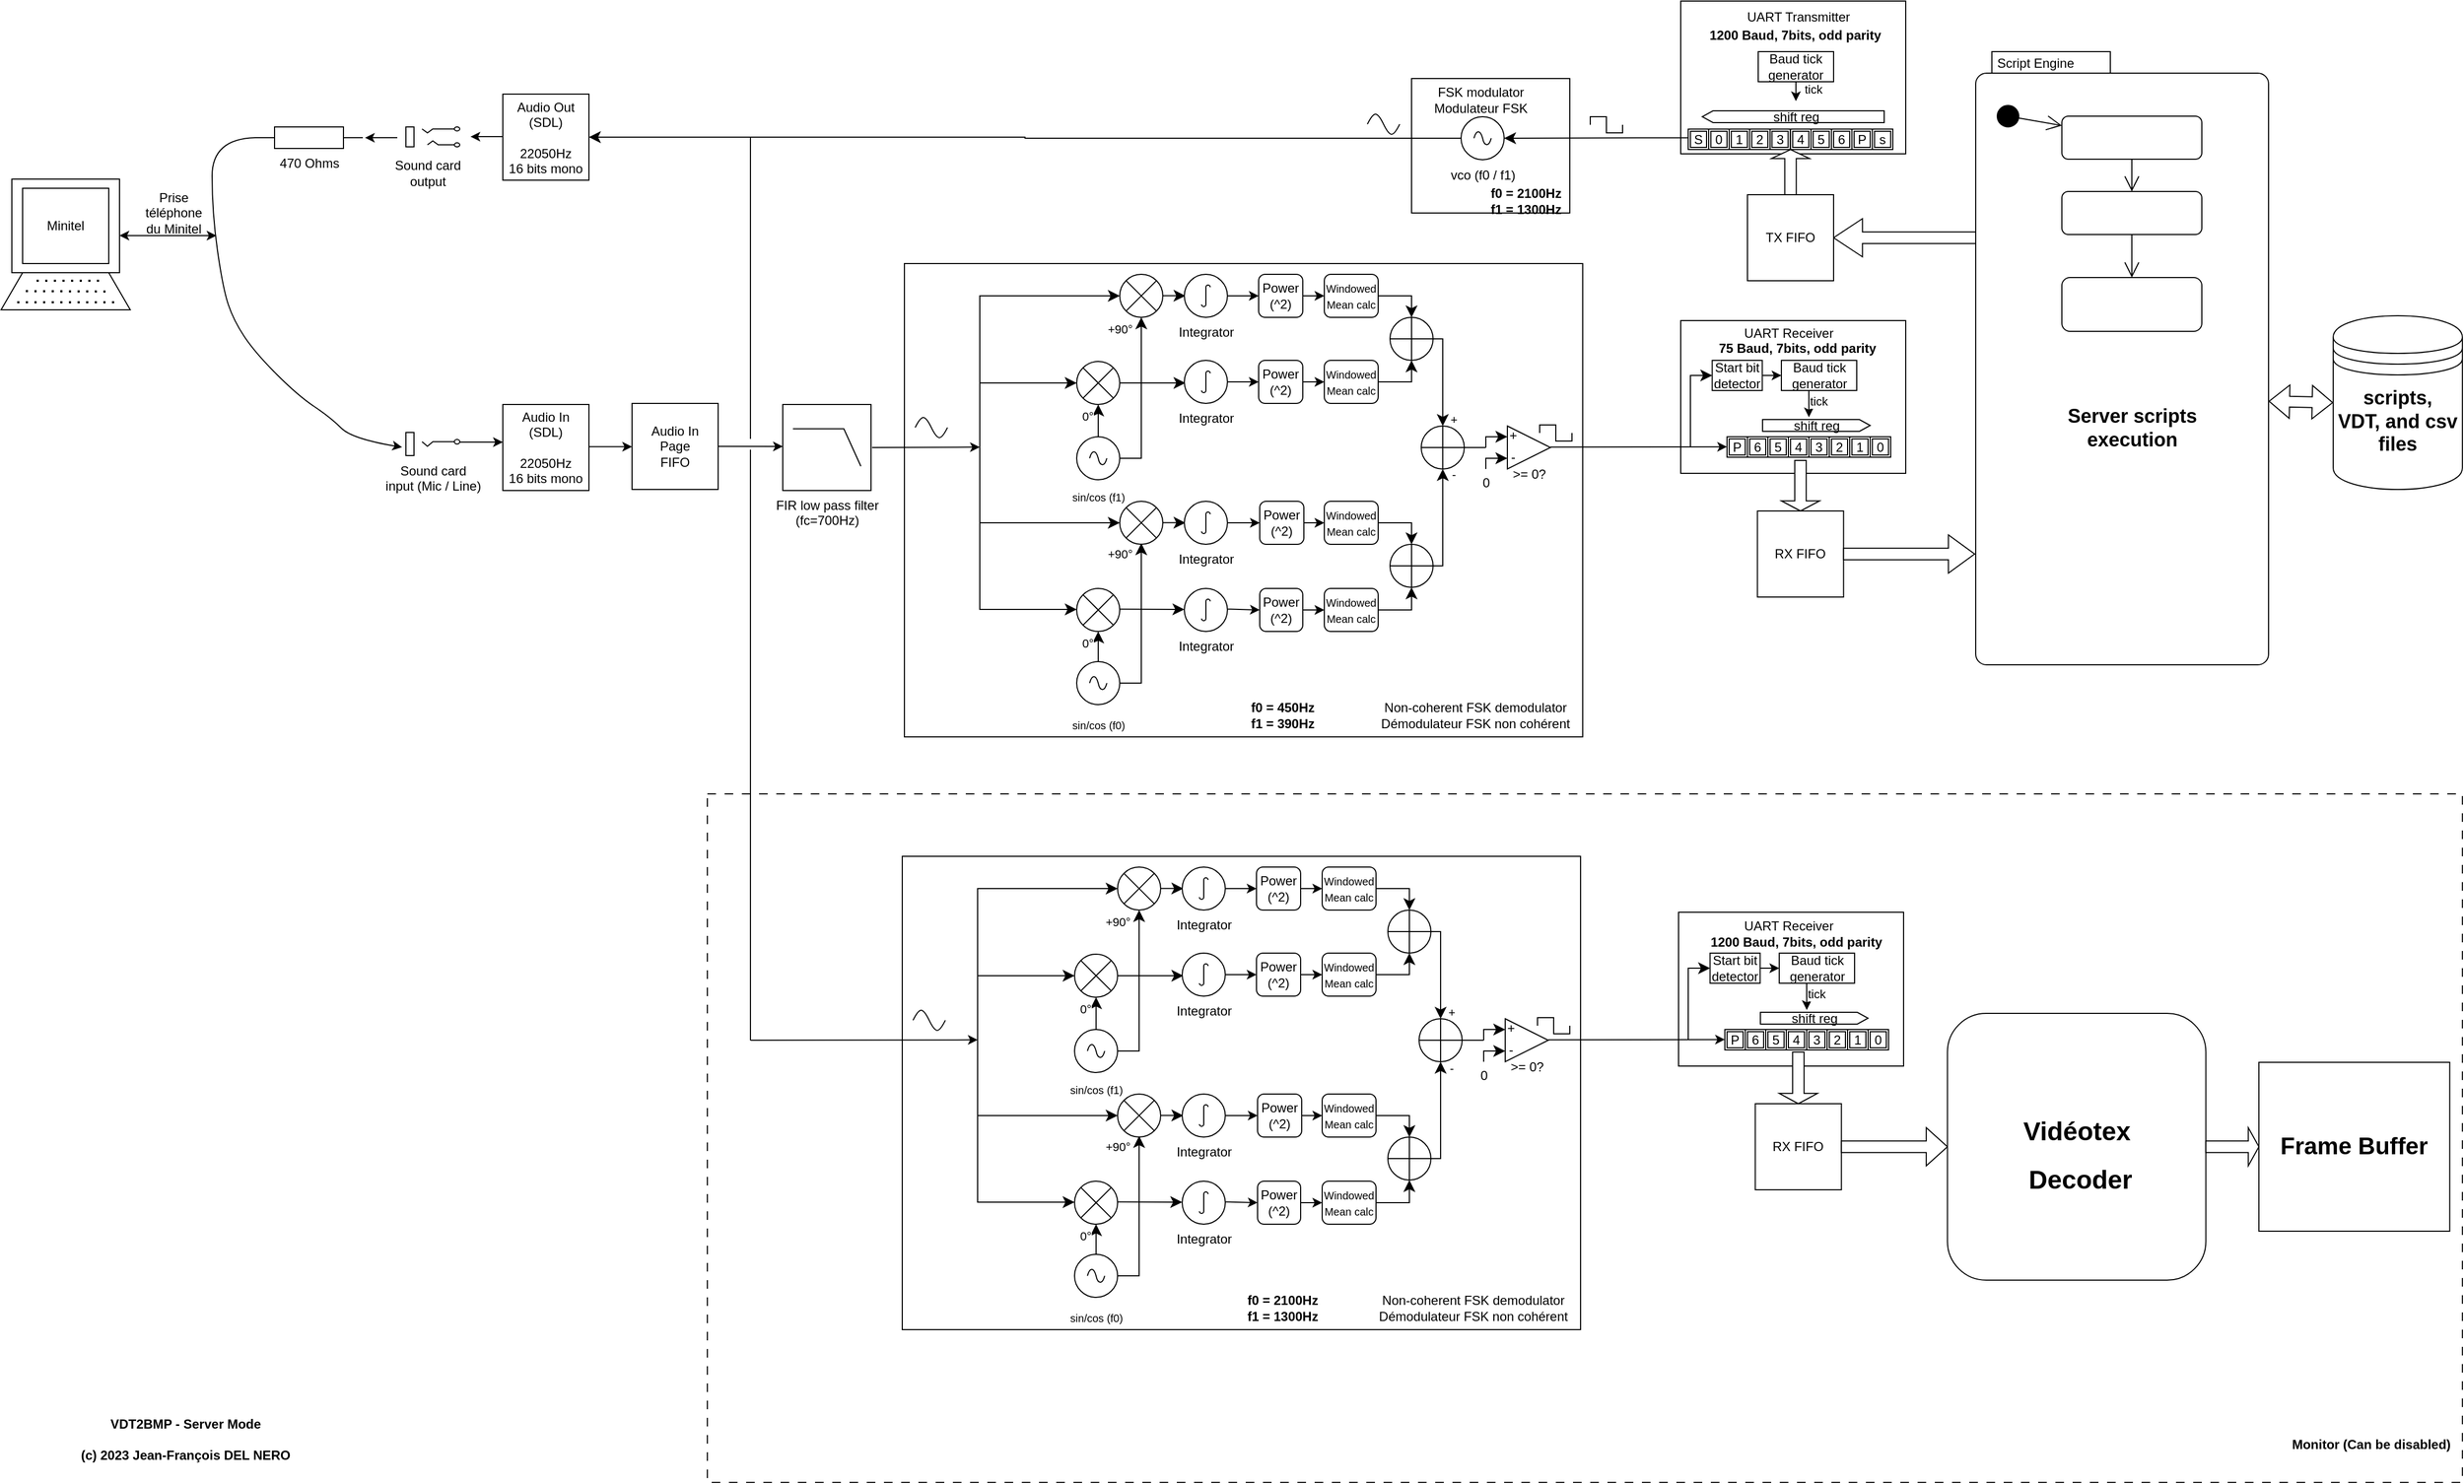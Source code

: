 <mxfile version="22.0.8" type="device">
  <diagram name="Page-1" id="Cvw13T8zOzfiuNnUB_ZH">
    <mxGraphModel dx="1434" dy="738" grid="1" gridSize="10" guides="1" tooltips="1" connect="1" arrows="1" fold="1" page="1" pageScale="1" pageWidth="3300" pageHeight="4681" math="0" shadow="0">
      <root>
        <mxCell id="0" />
        <mxCell id="1" parent="0" />
        <mxCell id="a6iNXgdfhpA_qVPRgY3A-8" value="" style="shape=singleArrow;direction=west;whiteSpace=wrap;html=1;rotation=0;" parent="1" vertex="1">
          <mxGeometry x="1936" y="755.25" width="134" height="35.5" as="geometry" />
        </mxCell>
        <mxCell id="a6iNXgdfhpA_qVPRgY3A-10" value="" style="rounded=0;whiteSpace=wrap;html=1;fillColor=none;" parent="1" vertex="1">
          <mxGeometry x="1544" y="625" width="147" height="125" as="geometry" />
        </mxCell>
        <mxCell id="a6iNXgdfhpA_qVPRgY3A-57" value="" style="rounded=0;whiteSpace=wrap;html=1;fillColor=none;" parent="1" vertex="1">
          <mxGeometry x="1071" y="1348" width="630" height="440" as="geometry" />
        </mxCell>
        <mxCell id="24Rc45TZ0KoJ3SMI6RcP-105" value="" style="rounded=0;whiteSpace=wrap;html=1;fillColor=none;" parent="1" vertex="1">
          <mxGeometry x="1073" y="797" width="630" height="440" as="geometry" />
        </mxCell>
        <mxCell id="a6iNXgdfhpA_qVPRgY3A-150" value="" style="whiteSpace=wrap;html=1;fillColor=none;dashed=1;dashPattern=8 8;" parent="1" vertex="1">
          <mxGeometry x="890" y="1290" width="1630" height="640" as="geometry" />
        </mxCell>
        <mxCell id="24Rc45TZ0KoJ3SMI6RcP-1" value="" style="shape=sumEllipse;perimeter=ellipsePerimeter;whiteSpace=wrap;html=1;backgroundOutline=1;" parent="1" vertex="1">
          <mxGeometry x="1233" y="888" width="40" height="40" as="geometry" />
        </mxCell>
        <mxCell id="24Rc45TZ0KoJ3SMI6RcP-6" value="" style="edgeStyle=elbowEdgeStyle;elbow=vertical;endArrow=classic;html=1;curved=0;rounded=0;endSize=8;startSize=8;entryX=0.5;entryY=1;entryDx=0;entryDy=0;exitX=0.5;exitY=0;exitDx=0;exitDy=0;" parent="1" target="24Rc45TZ0KoJ3SMI6RcP-1" edge="1">
          <mxGeometry width="50" height="50" relative="1" as="geometry">
            <mxPoint x="1253" y="958" as="sourcePoint" />
            <mxPoint x="1223" y="1057" as="targetPoint" />
            <Array as="points">
              <mxPoint x="1233" y="948" />
            </Array>
          </mxGeometry>
        </mxCell>
        <mxCell id="24Rc45TZ0KoJ3SMI6RcP-38" value="&lt;div&gt;0°&lt;/div&gt;" style="edgeLabel;html=1;align=center;verticalAlign=middle;resizable=0;points=[];" parent="24Rc45TZ0KoJ3SMI6RcP-6" vertex="1" connectable="0">
          <mxGeometry x="-0.089" y="1" relative="1" as="geometry">
            <mxPoint x="-9" y="-6" as="offset" />
          </mxGeometry>
        </mxCell>
        <mxCell id="24Rc45TZ0KoJ3SMI6RcP-8" value="" style="shape=sumEllipse;perimeter=ellipsePerimeter;whiteSpace=wrap;html=1;backgroundOutline=1;" parent="1" vertex="1">
          <mxGeometry x="1273" y="807" width="40" height="40" as="geometry" />
        </mxCell>
        <mxCell id="24Rc45TZ0KoJ3SMI6RcP-11" value="" style="edgeStyle=elbowEdgeStyle;elbow=vertical;endArrow=classic;html=1;curved=0;rounded=0;endSize=8;startSize=8;entryX=0;entryY=0.5;entryDx=0;entryDy=0;" parent="1" target="24Rc45TZ0KoJ3SMI6RcP-8" edge="1">
          <mxGeometry width="50" height="50" relative="1" as="geometry">
            <mxPoint x="1143" y="848" as="sourcePoint" />
            <mxPoint x="1513" y="768" as="targetPoint" />
            <Array as="points">
              <mxPoint x="1203" y="827" />
            </Array>
          </mxGeometry>
        </mxCell>
        <mxCell id="24Rc45TZ0KoJ3SMI6RcP-12" value="" style="edgeStyle=elbowEdgeStyle;elbow=vertical;endArrow=classic;html=1;curved=0;rounded=0;endSize=8;startSize=8;exitX=0.158;exitY=1;exitDx=0;exitDy=0;exitPerimeter=0;entryX=0;entryY=0.5;entryDx=0;entryDy=0;" parent="1" target="24Rc45TZ0KoJ3SMI6RcP-1" edge="1">
          <mxGeometry width="50" height="50" relative="1" as="geometry">
            <mxPoint x="1143" y="887.5" as="sourcePoint" />
            <mxPoint x="1193" y="888" as="targetPoint" />
            <Array as="points">
              <mxPoint x="1193" y="908" />
            </Array>
          </mxGeometry>
        </mxCell>
        <mxCell id="24Rc45TZ0KoJ3SMI6RcP-14" value="" style="edgeStyle=segmentEdgeStyle;endArrow=classic;html=1;curved=0;rounded=0;endSize=8;startSize=8;entryX=0.5;entryY=1;entryDx=0;entryDy=0;exitX=1;exitY=0.5;exitDx=0;exitDy=0;" parent="1" target="24Rc45TZ0KoJ3SMI6RcP-8" edge="1">
          <mxGeometry width="50" height="50" relative="1" as="geometry">
            <mxPoint x="1273" y="978" as="sourcePoint" />
            <mxPoint x="1473" y="1028" as="targetPoint" />
            <Array as="points">
              <mxPoint x="1293" y="978" />
            </Array>
          </mxGeometry>
        </mxCell>
        <mxCell id="24Rc45TZ0KoJ3SMI6RcP-37" value="+90°" style="edgeLabel;html=1;align=center;verticalAlign=middle;resizable=0;points=[];" parent="24Rc45TZ0KoJ3SMI6RcP-14" vertex="1" connectable="0">
          <mxGeometry x="-0.327" relative="1" as="geometry">
            <mxPoint x="-20" y="-89" as="offset" />
          </mxGeometry>
        </mxCell>
        <mxCell id="24Rc45TZ0KoJ3SMI6RcP-23" value="" style="endArrow=none;html=1;rounded=0;" parent="1" edge="1">
          <mxGeometry width="50" height="50" relative="1" as="geometry">
            <mxPoint x="1143" y="1088" as="sourcePoint" />
            <mxPoint x="1143" y="848" as="targetPoint" />
          </mxGeometry>
        </mxCell>
        <mxCell id="24Rc45TZ0KoJ3SMI6RcP-32" value="" style="edgeStyle=elbowEdgeStyle;elbow=vertical;endArrow=classic;html=1;curved=0;rounded=0;endSize=8;startSize=8;exitX=1;exitY=0.5;exitDx=0;exitDy=0;entryX=0;entryY=0.5;entryDx=0;entryDy=0;" parent="1" source="24Rc45TZ0KoJ3SMI6RcP-1" edge="1">
          <mxGeometry width="50" height="50" relative="1" as="geometry">
            <mxPoint x="1323" y="877.71" as="sourcePoint" />
            <mxPoint x="1334" y="908" as="targetPoint" />
            <Array as="points">
              <mxPoint x="1293" y="908" />
            </Array>
          </mxGeometry>
        </mxCell>
        <mxCell id="24Rc45TZ0KoJ3SMI6RcP-33" value="&lt;div&gt;Power&lt;/div&gt;&lt;div&gt;(^2)&lt;br&gt;&lt;/div&gt;" style="rounded=1;whiteSpace=wrap;html=1;" parent="1" vertex="1">
          <mxGeometry x="1402" y="807" width="41" height="40" as="geometry" />
        </mxCell>
        <mxCell id="24Rc45TZ0KoJ3SMI6RcP-36" value="" style="endArrow=classic;html=1;rounded=0;exitX=1;exitY=0.5;exitDx=0;exitDy=0;entryX=0;entryY=0.5;entryDx=0;entryDy=0;exitPerimeter=0;" parent="1" source="24Rc45TZ0KoJ3SMI6RcP-200" target="24Rc45TZ0KoJ3SMI6RcP-44" edge="1">
          <mxGeometry width="50" height="50" relative="1" as="geometry">
            <mxPoint x="1393" y="907" as="sourcePoint" />
            <mxPoint x="1405" y="908" as="targetPoint" />
            <Array as="points" />
          </mxGeometry>
        </mxCell>
        <mxCell id="24Rc45TZ0KoJ3SMI6RcP-41" value="" style="edgeStyle=segmentEdgeStyle;endArrow=classic;html=1;curved=0;rounded=0;endSize=8;startSize=8;entryX=0.5;entryY=0;entryDx=0;entryDy=0;exitX=1;exitY=0.5;exitDx=0;exitDy=0;" parent="1" source="24Rc45TZ0KoJ3SMI6RcP-125" target="24Rc45TZ0KoJ3SMI6RcP-43" edge="1">
          <mxGeometry width="50" height="50" relative="1" as="geometry">
            <mxPoint x="1543" y="827" as="sourcePoint" />
            <mxPoint x="1544" y="837" as="targetPoint" />
            <Array as="points">
              <mxPoint x="1544" y="827" />
            </Array>
          </mxGeometry>
        </mxCell>
        <mxCell id="24Rc45TZ0KoJ3SMI6RcP-43" value="" style="shape=orEllipse;perimeter=ellipsePerimeter;whiteSpace=wrap;html=1;backgroundOutline=1;" parent="1" vertex="1">
          <mxGeometry x="1524" y="847" width="40" height="40" as="geometry" />
        </mxCell>
        <mxCell id="24Rc45TZ0KoJ3SMI6RcP-44" value="&lt;div&gt;Power&lt;/div&gt;&lt;div&gt;(^2)&lt;br&gt;&lt;/div&gt;" style="rounded=1;whiteSpace=wrap;html=1;" parent="1" vertex="1">
          <mxGeometry x="1402" y="887" width="41" height="40" as="geometry" />
        </mxCell>
        <mxCell id="24Rc45TZ0KoJ3SMI6RcP-45" value="" style="edgeStyle=segmentEdgeStyle;endArrow=classic;html=1;curved=0;rounded=0;endSize=8;startSize=8;entryX=0.5;entryY=1;entryDx=0;entryDy=0;exitX=1;exitY=0.5;exitDx=0;exitDy=0;" parent="1" source="24Rc45TZ0KoJ3SMI6RcP-130" target="24Rc45TZ0KoJ3SMI6RcP-43" edge="1">
          <mxGeometry width="50" height="50" relative="1" as="geometry">
            <mxPoint x="1534" y="908" as="sourcePoint" />
            <mxPoint x="1554" y="857" as="targetPoint" />
          </mxGeometry>
        </mxCell>
        <mxCell id="24Rc45TZ0KoJ3SMI6RcP-67" value="" style="shape=sumEllipse;perimeter=ellipsePerimeter;whiteSpace=wrap;html=1;backgroundOutline=1;" parent="1" vertex="1">
          <mxGeometry x="1233" y="1099" width="40" height="40" as="geometry" />
        </mxCell>
        <mxCell id="24Rc45TZ0KoJ3SMI6RcP-68" value="" style="edgeStyle=elbowEdgeStyle;elbow=vertical;endArrow=classic;html=1;curved=0;rounded=0;endSize=8;startSize=8;entryX=0.5;entryY=1;entryDx=0;entryDy=0;exitX=0.5;exitY=0;exitDx=0;exitDy=0;" parent="1" target="24Rc45TZ0KoJ3SMI6RcP-67" edge="1">
          <mxGeometry width="50" height="50" relative="1" as="geometry">
            <mxPoint x="1253" y="1169" as="sourcePoint" />
            <mxPoint x="1223" y="1268" as="targetPoint" />
            <Array as="points">
              <mxPoint x="1233" y="1159" />
            </Array>
          </mxGeometry>
        </mxCell>
        <mxCell id="24Rc45TZ0KoJ3SMI6RcP-69" value="&lt;div&gt;0°&lt;/div&gt;" style="edgeLabel;html=1;align=center;verticalAlign=middle;resizable=0;points=[];" parent="24Rc45TZ0KoJ3SMI6RcP-68" vertex="1" connectable="0">
          <mxGeometry x="-0.089" y="1" relative="1" as="geometry">
            <mxPoint x="-9" y="-6" as="offset" />
          </mxGeometry>
        </mxCell>
        <mxCell id="24Rc45TZ0KoJ3SMI6RcP-71" value="" style="shape=sumEllipse;perimeter=ellipsePerimeter;whiteSpace=wrap;html=1;backgroundOutline=1;" parent="1" vertex="1">
          <mxGeometry x="1273" y="1018" width="40" height="40" as="geometry" />
        </mxCell>
        <mxCell id="24Rc45TZ0KoJ3SMI6RcP-72" value="" style="edgeStyle=elbowEdgeStyle;elbow=vertical;endArrow=classic;html=1;curved=0;rounded=0;endSize=8;startSize=8;entryX=0;entryY=0.5;entryDx=0;entryDy=0;" parent="1" target="24Rc45TZ0KoJ3SMI6RcP-71" edge="1">
          <mxGeometry width="50" height="50" relative="1" as="geometry">
            <mxPoint x="1143" y="1059" as="sourcePoint" />
            <mxPoint x="1513" y="979" as="targetPoint" />
            <Array as="points">
              <mxPoint x="1203" y="1038" />
            </Array>
          </mxGeometry>
        </mxCell>
        <mxCell id="24Rc45TZ0KoJ3SMI6RcP-74" value="" style="edgeStyle=segmentEdgeStyle;endArrow=classic;html=1;curved=0;rounded=0;endSize=8;startSize=8;exitX=1;exitY=0.5;exitDx=0;exitDy=0;" parent="1" edge="1">
          <mxGeometry width="50" height="50" relative="1" as="geometry">
            <mxPoint x="1273" y="1187" as="sourcePoint" />
            <mxPoint x="1293" y="1057" as="targetPoint" />
            <Array as="points">
              <mxPoint x="1293" y="1187" />
            </Array>
          </mxGeometry>
        </mxCell>
        <mxCell id="24Rc45TZ0KoJ3SMI6RcP-75" value="+90°" style="edgeLabel;html=1;align=center;verticalAlign=middle;resizable=0;points=[];" parent="24Rc45TZ0KoJ3SMI6RcP-74" vertex="1" connectable="0">
          <mxGeometry x="-0.327" relative="1" as="geometry">
            <mxPoint x="-20" y="-90" as="offset" />
          </mxGeometry>
        </mxCell>
        <mxCell id="24Rc45TZ0KoJ3SMI6RcP-88" value="" style="shape=orEllipse;perimeter=ellipsePerimeter;whiteSpace=wrap;html=1;backgroundOutline=1;" parent="1" vertex="1">
          <mxGeometry x="1553" y="948" width="40" height="40" as="geometry" />
        </mxCell>
        <mxCell id="24Rc45TZ0KoJ3SMI6RcP-89" value="" style="edgeStyle=elbowEdgeStyle;elbow=vertical;endArrow=classic;html=1;curved=0;rounded=0;endSize=8;startSize=8;entryX=0.5;entryY=0;entryDx=0;entryDy=0;exitX=1;exitY=0.5;exitDx=0;exitDy=0;" parent="1" source="24Rc45TZ0KoJ3SMI6RcP-43" target="24Rc45TZ0KoJ3SMI6RcP-88" edge="1">
          <mxGeometry width="50" height="50" relative="1" as="geometry">
            <mxPoint x="1633" y="887" as="sourcePoint" />
            <mxPoint x="1763" y="866" as="targetPoint" />
            <Array as="points">
              <mxPoint x="1593" y="867" />
            </Array>
          </mxGeometry>
        </mxCell>
        <mxCell id="24Rc45TZ0KoJ3SMI6RcP-92" value="+" style="edgeLabel;html=1;align=center;verticalAlign=middle;resizable=0;points=[];" parent="24Rc45TZ0KoJ3SMI6RcP-89" vertex="1" connectable="0">
          <mxGeometry x="0.634" y="1" relative="1" as="geometry">
            <mxPoint x="9" y="10" as="offset" />
          </mxGeometry>
        </mxCell>
        <mxCell id="24Rc45TZ0KoJ3SMI6RcP-90" value="" style="edgeStyle=elbowEdgeStyle;elbow=vertical;endArrow=classic;html=1;curved=0;rounded=0;endSize=8;startSize=8;entryX=0.5;entryY=1;entryDx=0;entryDy=0;exitX=1;exitY=0.5;exitDx=0;exitDy=0;" parent="1" target="24Rc45TZ0KoJ3SMI6RcP-88" edge="1">
          <mxGeometry width="50" height="50" relative="1" as="geometry">
            <mxPoint x="1563" y="1078" as="sourcePoint" />
            <mxPoint x="1583" y="958" as="targetPoint" />
            <Array as="points">
              <mxPoint x="1573" y="1078" />
            </Array>
          </mxGeometry>
        </mxCell>
        <mxCell id="24Rc45TZ0KoJ3SMI6RcP-91" value="-" style="edgeLabel;html=1;align=center;verticalAlign=middle;resizable=0;points=[];" parent="24Rc45TZ0KoJ3SMI6RcP-90" vertex="1" connectable="0">
          <mxGeometry x="0.692" y="-3" relative="1" as="geometry">
            <mxPoint x="7" y="-11" as="offset" />
          </mxGeometry>
        </mxCell>
        <mxCell id="24Rc45TZ0KoJ3SMI6RcP-93" value="" style="triangle;whiteSpace=wrap;html=1;" parent="1" vertex="1">
          <mxGeometry x="1633" y="948" width="40" height="40" as="geometry" />
        </mxCell>
        <mxCell id="24Rc45TZ0KoJ3SMI6RcP-95" value="" style="edgeStyle=elbowEdgeStyle;elbow=vertical;endArrow=classic;html=1;curved=0;rounded=0;endSize=8;startSize=8;exitX=1;exitY=0.5;exitDx=0;exitDy=0;" parent="1" edge="1">
          <mxGeometry width="50" height="50" relative="1" as="geometry">
            <mxPoint x="1613" y="968.0" as="sourcePoint" />
            <mxPoint x="1633" y="958" as="targetPoint" />
            <Array as="points">
              <mxPoint x="1623" y="958" />
            </Array>
          </mxGeometry>
        </mxCell>
        <mxCell id="24Rc45TZ0KoJ3SMI6RcP-96" value="" style="endArrow=none;html=1;rounded=0;exitX=1;exitY=0.5;exitDx=0;exitDy=0;" parent="1" source="24Rc45TZ0KoJ3SMI6RcP-88" edge="1">
          <mxGeometry width="50" height="50" relative="1" as="geometry">
            <mxPoint x="1513" y="998" as="sourcePoint" />
            <mxPoint x="1613" y="968" as="targetPoint" />
          </mxGeometry>
        </mxCell>
        <mxCell id="24Rc45TZ0KoJ3SMI6RcP-97" value="" style="edgeStyle=elbowEdgeStyle;elbow=vertical;endArrow=classic;html=1;curved=0;rounded=0;endSize=8;startSize=8;exitX=1;exitY=0.5;exitDx=0;exitDy=0;" parent="1" edge="1">
          <mxGeometry width="50" height="50" relative="1" as="geometry">
            <mxPoint x="1613" y="988.0" as="sourcePoint" />
            <mxPoint x="1633" y="978" as="targetPoint" />
            <Array as="points">
              <mxPoint x="1623" y="978" />
            </Array>
          </mxGeometry>
        </mxCell>
        <mxCell id="24Rc45TZ0KoJ3SMI6RcP-100" value="&lt;div&gt;0&lt;/div&gt;" style="text;html=1;align=center;verticalAlign=middle;resizable=0;points=[];autosize=1;strokeColor=none;fillColor=none;" parent="1" vertex="1">
          <mxGeometry x="1598" y="986" width="30" height="30" as="geometry" />
        </mxCell>
        <mxCell id="24Rc45TZ0KoJ3SMI6RcP-101" value="+" style="text;html=1;align=center;verticalAlign=middle;resizable=0;points=[];autosize=1;strokeColor=none;fillColor=none;" parent="1" vertex="1">
          <mxGeometry x="1623" y="942" width="30" height="30" as="geometry" />
        </mxCell>
        <mxCell id="24Rc45TZ0KoJ3SMI6RcP-102" value="-" style="text;html=1;align=center;verticalAlign=middle;resizable=0;points=[];autosize=1;strokeColor=none;fillColor=none;" parent="1" vertex="1">
          <mxGeometry x="1623" y="962" width="30" height="30" as="geometry" />
        </mxCell>
        <mxCell id="24Rc45TZ0KoJ3SMI6RcP-103" value="&amp;gt;= 0?" style="text;html=1;align=center;verticalAlign=middle;resizable=0;points=[];autosize=1;strokeColor=none;fillColor=none;" parent="1" vertex="1">
          <mxGeometry x="1628" y="978" width="50" height="30" as="geometry" />
        </mxCell>
        <mxCell id="24Rc45TZ0KoJ3SMI6RcP-104" value="" style="edgeStyle=elbowEdgeStyle;elbow=vertical;endArrow=classic;html=1;curved=0;rounded=0;endSize=8;startSize=8;entryX=0;entryY=0.5;entryDx=0;entryDy=0;" parent="1" edge="1">
          <mxGeometry width="50" height="50" relative="1" as="geometry">
            <mxPoint x="1313" y="826.83" as="sourcePoint" />
            <mxPoint x="1334" y="827.12" as="targetPoint" />
          </mxGeometry>
        </mxCell>
        <mxCell id="24Rc45TZ0KoJ3SMI6RcP-107" value="" style="endArrow=classic;html=1;rounded=0;" parent="1" edge="1">
          <mxGeometry width="50" height="50" relative="1" as="geometry">
            <mxPoint x="1043" y="968" as="sourcePoint" />
            <mxPoint x="1143" y="967.66" as="targetPoint" />
          </mxGeometry>
        </mxCell>
        <mxCell id="24Rc45TZ0KoJ3SMI6RcP-108" value="" style="endArrow=classic;html=1;rounded=0;entryX=0;entryY=0.5;entryDx=0;entryDy=0;" parent="1" edge="1">
          <mxGeometry width="50" height="50" relative="1" as="geometry">
            <mxPoint x="1673" y="967.68" as="sourcePoint" />
            <mxPoint x="1837" y="967.32" as="targetPoint" />
          </mxGeometry>
        </mxCell>
        <mxCell id="24Rc45TZ0KoJ3SMI6RcP-109" value="&lt;div&gt;Non-coherent FSK demodulator&lt;/div&gt;&lt;div&gt;Démodulateur FSK non cohérent&lt;br&gt;&lt;/div&gt;" style="text;html=1;align=center;verticalAlign=middle;resizable=0;points=[];autosize=1;strokeColor=none;fillColor=none;" parent="1" vertex="1">
          <mxGeometry x="1503" y="1197" width="200" height="40" as="geometry" />
        </mxCell>
        <mxCell id="24Rc45TZ0KoJ3SMI6RcP-110" value="5" style="shape=ext;double=1;whiteSpace=wrap;html=1;aspect=fixed;" parent="1" vertex="1">
          <mxGeometry x="1875" y="958" width="19" height="19" as="geometry" />
        </mxCell>
        <mxCell id="24Rc45TZ0KoJ3SMI6RcP-111" value="4" style="shape=ext;double=1;whiteSpace=wrap;html=1;aspect=fixed;" parent="1" vertex="1">
          <mxGeometry x="1894" y="958" width="19" height="19" as="geometry" />
        </mxCell>
        <mxCell id="24Rc45TZ0KoJ3SMI6RcP-112" value="3" style="shape=ext;double=1;whiteSpace=wrap;html=1;aspect=fixed;" parent="1" vertex="1">
          <mxGeometry x="1913" y="958" width="19" height="19" as="geometry" />
        </mxCell>
        <mxCell id="24Rc45TZ0KoJ3SMI6RcP-113" value="2" style="shape=ext;double=1;whiteSpace=wrap;html=1;aspect=fixed;" parent="1" vertex="1">
          <mxGeometry x="1932" y="958" width="19" height="19" as="geometry" />
        </mxCell>
        <mxCell id="24Rc45TZ0KoJ3SMI6RcP-114" value="1" style="shape=ext;double=1;whiteSpace=wrap;html=1;aspect=fixed;" parent="1" vertex="1">
          <mxGeometry x="1951" y="958" width="19" height="19" as="geometry" />
        </mxCell>
        <mxCell id="24Rc45TZ0KoJ3SMI6RcP-115" value="0" style="shape=ext;double=1;whiteSpace=wrap;html=1;aspect=fixed;" parent="1" vertex="1">
          <mxGeometry x="1970" y="958" width="19" height="19" as="geometry" />
        </mxCell>
        <mxCell id="24Rc45TZ0KoJ3SMI6RcP-116" value="&lt;div&gt;6&lt;/div&gt;" style="shape=ext;double=1;whiteSpace=wrap;html=1;aspect=fixed;" parent="1" vertex="1">
          <mxGeometry x="1856" y="958" width="19" height="19" as="geometry" />
        </mxCell>
        <mxCell id="24Rc45TZ0KoJ3SMI6RcP-117" value="P" style="shape=ext;double=1;whiteSpace=wrap;html=1;aspect=fixed;" parent="1" vertex="1">
          <mxGeometry x="1837" y="958" width="19" height="19" as="geometry" />
        </mxCell>
        <mxCell id="24Rc45TZ0KoJ3SMI6RcP-118" value="" style="rounded=0;whiteSpace=wrap;html=1;fillColor=none;" parent="1" vertex="1">
          <mxGeometry x="1794" y="850" width="209" height="142" as="geometry" />
        </mxCell>
        <mxCell id="24Rc45TZ0KoJ3SMI6RcP-120" value="shift reg" style="html=1;shadow=0;dashed=0;align=center;verticalAlign=middle;shape=mxgraph.arrows2.arrow;dy=0;dx=10;notch=0;" parent="1" vertex="1">
          <mxGeometry x="1870" y="942" width="100" height="11" as="geometry" />
        </mxCell>
        <mxCell id="24Rc45TZ0KoJ3SMI6RcP-125" value="&lt;font style=&quot;font-size: 10px;&quot;&gt;Windowed&lt;br&gt;Mean calc&lt;/font&gt;" style="rounded=1;whiteSpace=wrap;html=1;" parent="1" vertex="1">
          <mxGeometry x="1463" y="807" width="50" height="40" as="geometry" />
        </mxCell>
        <mxCell id="24Rc45TZ0KoJ3SMI6RcP-126" value="" style="endArrow=classic;html=1;rounded=0;exitX=1;exitY=0.5;exitDx=0;exitDy=0;" parent="1" source="24Rc45TZ0KoJ3SMI6RcP-33" edge="1">
          <mxGeometry width="50" height="50" relative="1" as="geometry">
            <mxPoint x="1444" y="827" as="sourcePoint" />
            <mxPoint x="1463" y="827" as="targetPoint" />
          </mxGeometry>
        </mxCell>
        <mxCell id="24Rc45TZ0KoJ3SMI6RcP-130" value="&lt;font style=&quot;font-size: 10px;&quot;&gt;Windowed&lt;br&gt;Mean calc&lt;/font&gt;" style="rounded=1;whiteSpace=wrap;html=1;" parent="1" vertex="1">
          <mxGeometry x="1463" y="887" width="50" height="40" as="geometry" />
        </mxCell>
        <mxCell id="24Rc45TZ0KoJ3SMI6RcP-131" value="" style="endArrow=classic;html=1;rounded=0;exitX=1;exitY=0.5;exitDx=0;exitDy=0;entryX=0;entryY=0.5;entryDx=0;entryDy=0;" parent="1" source="24Rc45TZ0KoJ3SMI6RcP-44" target="24Rc45TZ0KoJ3SMI6RcP-130" edge="1">
          <mxGeometry width="50" height="50" relative="1" as="geometry">
            <mxPoint x="1444" y="907.83" as="sourcePoint" />
            <mxPoint x="1463" y="908" as="targetPoint" />
          </mxGeometry>
        </mxCell>
        <mxCell id="24Rc45TZ0KoJ3SMI6RcP-145" value="" style="endArrow=classic;html=1;rounded=0;entryX=0;entryY=0.5;entryDx=0;entryDy=0;exitX=1;exitY=0.5;exitDx=0;exitDy=0;exitPerimeter=0;" parent="1" source="24Rc45TZ0KoJ3SMI6RcP-202" target="24Rc45TZ0KoJ3SMI6RcP-33" edge="1">
          <mxGeometry width="50" height="50" relative="1" as="geometry">
            <mxPoint x="1394" y="827" as="sourcePoint" />
            <mxPoint x="1413" y="918" as="targetPoint" />
            <Array as="points" />
          </mxGeometry>
        </mxCell>
        <mxCell id="24Rc45TZ0KoJ3SMI6RcP-159" value="&lt;div&gt;Power&lt;/div&gt;&lt;div&gt;(^2)&lt;br&gt;&lt;/div&gt;" style="rounded=1;whiteSpace=wrap;html=1;" parent="1" vertex="1">
          <mxGeometry x="1403" y="1018" width="41" height="40" as="geometry" />
        </mxCell>
        <mxCell id="24Rc45TZ0KoJ3SMI6RcP-160" value="" style="endArrow=classic;html=1;rounded=0;exitX=1.009;exitY=0.48;exitDx=0;exitDy=0;entryX=0;entryY=0.5;entryDx=0;entryDy=0;exitPerimeter=0;" parent="1" source="24Rc45TZ0KoJ3SMI6RcP-208" target="24Rc45TZ0KoJ3SMI6RcP-163" edge="1">
          <mxGeometry width="50" height="50" relative="1" as="geometry">
            <mxPoint x="1383" y="1119.26" as="sourcePoint" />
            <mxPoint x="1412.72" y="1119.5" as="targetPoint" />
            <Array as="points" />
          </mxGeometry>
        </mxCell>
        <mxCell id="24Rc45TZ0KoJ3SMI6RcP-161" value="" style="edgeStyle=segmentEdgeStyle;endArrow=classic;html=1;curved=0;rounded=0;endSize=8;startSize=8;entryX=0.5;entryY=0;entryDx=0;entryDy=0;exitX=1;exitY=0.5;exitDx=0;exitDy=0;" parent="1" source="24Rc45TZ0KoJ3SMI6RcP-168" target="24Rc45TZ0KoJ3SMI6RcP-162" edge="1">
          <mxGeometry width="50" height="50" relative="1" as="geometry">
            <mxPoint x="1543" y="1038" as="sourcePoint" />
            <mxPoint x="1544" y="1048" as="targetPoint" />
            <Array as="points">
              <mxPoint x="1544" y="1038" />
            </Array>
          </mxGeometry>
        </mxCell>
        <mxCell id="24Rc45TZ0KoJ3SMI6RcP-162" value="" style="shape=orEllipse;perimeter=ellipsePerimeter;whiteSpace=wrap;html=1;backgroundOutline=1;" parent="1" vertex="1">
          <mxGeometry x="1524" y="1058" width="40" height="40" as="geometry" />
        </mxCell>
        <mxCell id="24Rc45TZ0KoJ3SMI6RcP-163" value="&lt;div&gt;Power&lt;/div&gt;&lt;div&gt;(^2)&lt;br&gt;&lt;/div&gt;" style="rounded=1;whiteSpace=wrap;html=1;" parent="1" vertex="1">
          <mxGeometry x="1403" y="1099" width="40" height="40" as="geometry" />
        </mxCell>
        <mxCell id="24Rc45TZ0KoJ3SMI6RcP-164" value="" style="edgeStyle=segmentEdgeStyle;endArrow=classic;html=1;curved=0;rounded=0;endSize=8;startSize=8;entryX=0.5;entryY=1;entryDx=0;entryDy=0;exitX=1;exitY=0.5;exitDx=0;exitDy=0;" parent="1" source="24Rc45TZ0KoJ3SMI6RcP-170" target="24Rc45TZ0KoJ3SMI6RcP-162" edge="1">
          <mxGeometry width="50" height="50" relative="1" as="geometry">
            <mxPoint x="1534" y="1119" as="sourcePoint" />
            <mxPoint x="1554" y="1068" as="targetPoint" />
          </mxGeometry>
        </mxCell>
        <mxCell id="24Rc45TZ0KoJ3SMI6RcP-165" value="" style="edgeStyle=elbowEdgeStyle;elbow=vertical;endArrow=classic;html=1;curved=0;rounded=0;endSize=8;startSize=8;entryX=0;entryY=0.5;entryDx=0;entryDy=0;" parent="1" edge="1">
          <mxGeometry width="50" height="50" relative="1" as="geometry">
            <mxPoint x="1313" y="1037.83" as="sourcePoint" />
            <mxPoint x="1334" y="1038.12" as="targetPoint" />
          </mxGeometry>
        </mxCell>
        <mxCell id="24Rc45TZ0KoJ3SMI6RcP-168" value="&lt;font style=&quot;font-size: 10px;&quot;&gt;Windowed&lt;br&gt;Mean calc&lt;/font&gt;" style="rounded=1;whiteSpace=wrap;html=1;" parent="1" vertex="1">
          <mxGeometry x="1463" y="1018" width="50" height="40" as="geometry" />
        </mxCell>
        <mxCell id="24Rc45TZ0KoJ3SMI6RcP-169" value="" style="endArrow=classic;html=1;rounded=0;" parent="1" edge="1">
          <mxGeometry width="50" height="50" relative="1" as="geometry">
            <mxPoint x="1444" y="1038" as="sourcePoint" />
            <mxPoint x="1463" y="1038" as="targetPoint" />
          </mxGeometry>
        </mxCell>
        <mxCell id="24Rc45TZ0KoJ3SMI6RcP-170" value="&lt;font style=&quot;font-size: 10px;&quot;&gt;Windowed&lt;br&gt;Mean calc&lt;/font&gt;" style="rounded=1;whiteSpace=wrap;html=1;" parent="1" vertex="1">
          <mxGeometry x="1463" y="1099" width="50" height="40" as="geometry" />
        </mxCell>
        <mxCell id="24Rc45TZ0KoJ3SMI6RcP-171" value="" style="endArrow=classic;html=1;rounded=0;exitX=1;exitY=0.5;exitDx=0;exitDy=0;entryX=0;entryY=0.5;entryDx=0;entryDy=0;" parent="1" source="24Rc45TZ0KoJ3SMI6RcP-163" target="24Rc45TZ0KoJ3SMI6RcP-170" edge="1">
          <mxGeometry width="50" height="50" relative="1" as="geometry">
            <mxPoint x="1444" y="1118.83" as="sourcePoint" />
            <mxPoint x="1463" y="1119" as="targetPoint" />
          </mxGeometry>
        </mxCell>
        <mxCell id="24Rc45TZ0KoJ3SMI6RcP-172" value="" style="endArrow=classic;html=1;rounded=0;exitX=1;exitY=0.5;exitDx=0;exitDy=0;entryX=0;entryY=0.5;entryDx=0;entryDy=0;exitPerimeter=0;" parent="1" source="24Rc45TZ0KoJ3SMI6RcP-207" target="24Rc45TZ0KoJ3SMI6RcP-159" edge="1">
          <mxGeometry width="50" height="50" relative="1" as="geometry">
            <mxPoint x="1394.0" y="1038" as="sourcePoint" />
            <mxPoint x="1413" y="1129" as="targetPoint" />
            <Array as="points" />
          </mxGeometry>
        </mxCell>
        <mxCell id="24Rc45TZ0KoJ3SMI6RcP-176" value="&lt;div&gt;Baud tick&lt;/div&gt;&lt;div&gt;generator&lt;br&gt;&lt;/div&gt;" style="rounded=0;whiteSpace=wrap;html=1;" parent="1" vertex="1">
          <mxGeometry x="1887.5" y="887" width="70" height="28" as="geometry" />
        </mxCell>
        <mxCell id="24Rc45TZ0KoJ3SMI6RcP-180" value="" style="endArrow=classic;html=1;rounded=0;entryX=0.528;entryY=-0.103;entryDx=0;entryDy=0;entryPerimeter=0;" parent="1" edge="1">
          <mxGeometry width="50" height="50" relative="1" as="geometry">
            <mxPoint x="1913" y="915" as="sourcePoint" />
            <mxPoint x="1913.09" y="939.867" as="targetPoint" />
          </mxGeometry>
        </mxCell>
        <mxCell id="24Rc45TZ0KoJ3SMI6RcP-181" value="tick" style="edgeLabel;html=1;align=center;verticalAlign=middle;resizable=0;points=[];" parent="24Rc45TZ0KoJ3SMI6RcP-180" vertex="1" connectable="0">
          <mxGeometry x="-0.241" y="1" relative="1" as="geometry">
            <mxPoint x="8" as="offset" />
          </mxGeometry>
        </mxCell>
        <mxCell id="24Rc45TZ0KoJ3SMI6RcP-182" value="Start bit detector" style="rounded=0;whiteSpace=wrap;html=1;" parent="1" vertex="1">
          <mxGeometry x="1823.25" y="887" width="46.5" height="28" as="geometry" />
        </mxCell>
        <mxCell id="24Rc45TZ0KoJ3SMI6RcP-184" value="" style="endArrow=classic;html=1;rounded=0;entryX=0;entryY=0.5;entryDx=0;entryDy=0;exitX=1;exitY=0.5;exitDx=0;exitDy=0;" parent="1" source="24Rc45TZ0KoJ3SMI6RcP-182" target="24Rc45TZ0KoJ3SMI6RcP-176" edge="1">
          <mxGeometry width="50" height="50" relative="1" as="geometry">
            <mxPoint x="1683" y="1047" as="sourcePoint" />
            <mxPoint x="1847" y="1047.14" as="targetPoint" />
          </mxGeometry>
        </mxCell>
        <mxCell id="24Rc45TZ0KoJ3SMI6RcP-185" value="UART Receiver" style="text;html=1;align=center;verticalAlign=middle;resizable=0;points=[];autosize=1;strokeColor=none;fillColor=none;" parent="1" vertex="1">
          <mxGeometry x="1839" y="847" width="110" height="30" as="geometry" />
        </mxCell>
        <mxCell id="24Rc45TZ0KoJ3SMI6RcP-187" value="" style="edgeStyle=elbowEdgeStyle;elbow=horizontal;endArrow=classic;html=1;curved=0;rounded=0;endSize=8;startSize=8;entryX=0;entryY=0.5;entryDx=0;entryDy=0;" parent="1" target="24Rc45TZ0KoJ3SMI6RcP-182" edge="1">
          <mxGeometry width="50" height="50" relative="1" as="geometry">
            <mxPoint x="1803" y="967" as="sourcePoint" />
            <mxPoint x="1869.75" y="1008" as="targetPoint" />
            <Array as="points">
              <mxPoint x="1803" y="937" />
            </Array>
          </mxGeometry>
        </mxCell>
        <mxCell id="24Rc45TZ0KoJ3SMI6RcP-188" value="" style="shape=singleArrow;direction=south;whiteSpace=wrap;html=1;" parent="1" vertex="1">
          <mxGeometry x="1887.5" y="980" width="35.5" height="47" as="geometry" />
        </mxCell>
        <mxCell id="24Rc45TZ0KoJ3SMI6RcP-197" value="" style="pointerEvents=1;verticalLabelPosition=bottom;shadow=0;dashed=0;align=center;html=1;verticalAlign=top;shape=mxgraph.electrical.waveforms.sine_wave;" parent="1" vertex="1">
          <mxGeometry x="1083" y="937" width="30" height="25" as="geometry" />
        </mxCell>
        <mxCell id="24Rc45TZ0KoJ3SMI6RcP-198" value="" style="pointerEvents=1;verticalLabelPosition=bottom;shadow=0;dashed=0;align=center;html=1;verticalAlign=top;shape=mxgraph.electrical.waveforms.square_wave;" parent="1" vertex="1">
          <mxGeometry x="1663" y="947" width="30" height="15" as="geometry" />
        </mxCell>
        <mxCell id="24Rc45TZ0KoJ3SMI6RcP-200" value="Integrator" style="verticalLabelPosition=bottom;shadow=0;dashed=0;align=center;html=1;verticalAlign=top;shape=mxgraph.electrical.abstract.integrator;" parent="1" vertex="1">
          <mxGeometry x="1333" y="887" width="40" height="40" as="geometry" />
        </mxCell>
        <mxCell id="24Rc45TZ0KoJ3SMI6RcP-202" value="Integrator" style="verticalLabelPosition=bottom;shadow=0;dashed=0;align=center;html=1;verticalAlign=top;shape=mxgraph.electrical.abstract.integrator;" parent="1" vertex="1">
          <mxGeometry x="1333" y="807" width="40" height="40" as="geometry" />
        </mxCell>
        <mxCell id="24Rc45TZ0KoJ3SMI6RcP-203" value="FIR low pass filter&lt;br&gt;(fc=700Hz)" style="verticalLabelPosition=bottom;shadow=0;dashed=0;align=center;html=1;verticalAlign=top;shape=mxgraph.electrical.logic_gates.lowpass_filter;" parent="1" vertex="1">
          <mxGeometry x="960" y="928" width="82" height="80" as="geometry" />
        </mxCell>
        <mxCell id="24Rc45TZ0KoJ3SMI6RcP-205" value="&lt;p align=&quot;center&quot; style=&quot;line-height: 0%; font-size: 10px;&quot;&gt;&lt;font style=&quot;font-size: 10px;&quot;&gt;sin/cos (f1)&lt;/font&gt;&lt;/p&gt;" style="pointerEvents=1;verticalLabelPosition=bottom;shadow=0;dashed=0;align=center;html=1;verticalAlign=top;shape=mxgraph.electrical.signal_sources.source;aspect=fixed;points=[[0.5,0,0],[1,0.5,0],[0.5,1,0],[0,0.5,0]];elSignalType=ac;" parent="1" vertex="1">
          <mxGeometry x="1233" y="958" width="40" height="40" as="geometry" />
        </mxCell>
        <mxCell id="24Rc45TZ0KoJ3SMI6RcP-207" value="Integrator" style="verticalLabelPosition=bottom;shadow=0;dashed=0;align=center;html=1;verticalAlign=top;shape=mxgraph.electrical.abstract.integrator;" parent="1" vertex="1">
          <mxGeometry x="1333" y="1018" width="40" height="40" as="geometry" />
        </mxCell>
        <mxCell id="24Rc45TZ0KoJ3SMI6RcP-208" value="Integrator" style="verticalLabelPosition=bottom;shadow=0;dashed=0;align=center;html=1;verticalAlign=top;shape=mxgraph.electrical.abstract.integrator;" parent="1" vertex="1">
          <mxGeometry x="1333" y="1099" width="40" height="40" as="geometry" />
        </mxCell>
        <mxCell id="24Rc45TZ0KoJ3SMI6RcP-211" value="" style="edgeStyle=elbowEdgeStyle;elbow=vertical;endArrow=classic;html=1;curved=0;rounded=0;endSize=8;startSize=8;exitX=0.988;exitY=0.437;exitDx=0;exitDy=0;exitPerimeter=0;entryX=0;entryY=0.5;entryDx=0;entryDy=0;entryPerimeter=0;" parent="1" target="24Rc45TZ0KoJ3SMI6RcP-208" edge="1">
          <mxGeometry width="50" height="50" relative="1" as="geometry">
            <mxPoint x="1272.52" y="1118.19" as="sourcePoint" />
            <mxPoint x="1313" y="1118" as="targetPoint" />
          </mxGeometry>
        </mxCell>
        <mxCell id="24Rc45TZ0KoJ3SMI6RcP-212" value="" style="edgeStyle=elbowEdgeStyle;elbow=vertical;endArrow=classic;html=1;curved=0;rounded=0;endSize=8;startSize=8;entryX=0;entryY=0.5;entryDx=0;entryDy=0;" parent="1" edge="1">
          <mxGeometry width="50" height="50" relative="1" as="geometry">
            <mxPoint x="1143" y="1087" as="sourcePoint" />
            <mxPoint x="1233" y="1118.5" as="targetPoint" />
            <Array as="points">
              <mxPoint x="1193" y="1118.5" />
            </Array>
          </mxGeometry>
        </mxCell>
        <mxCell id="24Rc45TZ0KoJ3SMI6RcP-213" value="&lt;p style=&quot;line-height: 0%;&quot;&gt;&lt;font style=&quot;font-size: 10px;&quot;&gt;sin/cos (f0)&lt;/font&gt;&lt;/p&gt;" style="pointerEvents=1;verticalLabelPosition=bottom;shadow=0;dashed=0;align=center;html=1;verticalAlign=top;shape=mxgraph.electrical.signal_sources.source;aspect=fixed;points=[[0.5,0,0],[1,0.5,0],[0.5,1,0],[0,0.5,0]];elSignalType=ac;" parent="1" vertex="1">
          <mxGeometry x="1233" y="1167" width="40" height="40" as="geometry" />
        </mxCell>
        <mxCell id="UMqK7XFZ8620E7iGqyut-1" value="RX FIFO" style="whiteSpace=wrap;html=1;aspect=fixed;" parent="1" vertex="1">
          <mxGeometry x="1865.25" y="1027" width="80" height="80" as="geometry" />
        </mxCell>
        <mxCell id="UMqK7XFZ8620E7iGqyut-2" value="" style="shape=singleArrow;direction=west;whiteSpace=wrap;html=1;rotation=-180;" parent="1" vertex="1">
          <mxGeometry x="1945.25" y="1049.25" width="121.75" height="35.5" as="geometry" />
        </mxCell>
        <mxCell id="UMqK7XFZ8620E7iGqyut-3" value="Script Engine" style="shape=mxgraph.sysml.compState;align=left;verticalAlign=top;spacingTop=-3;spacingLeft=18;strokeWidth=1;recursiveResize=0;html=1;" parent="1" vertex="1">
          <mxGeometry x="2068" y="600" width="272" height="570" as="geometry" />
        </mxCell>
        <mxCell id="UMqK7XFZ8620E7iGqyut-4" value="" style="shape=ellipse;html=1;fillColor=strokeColor;verticalLabelPosition=bottom;labelBackgroundColor=#ffffff;verticalAlign=top;" parent="UMqK7XFZ8620E7iGqyut-3" vertex="1">
          <mxGeometry x="20" y="50" width="20" height="20" as="geometry" />
        </mxCell>
        <mxCell id="UMqK7XFZ8620E7iGqyut-5" value="" style="strokeColor=inherit;fillColor=inherit;gradientColor=inherit;shape=rect;html=1;rounded=1;whiteSpace=wrap;align=center;" parent="UMqK7XFZ8620E7iGqyut-3" vertex="1">
          <mxGeometry x="80" y="60" width="130" height="40" as="geometry" />
        </mxCell>
        <mxCell id="UMqK7XFZ8620E7iGqyut-6" value="" style="strokeColor=inherit;fillColor=inherit;gradientColor=inherit;shape=rect;html=1;rounded=1;whiteSpace=wrap;align=center;" parent="UMqK7XFZ8620E7iGqyut-3" vertex="1">
          <mxGeometry x="80" y="130" width="130" height="40" as="geometry" />
        </mxCell>
        <mxCell id="UMqK7XFZ8620E7iGqyut-7" value="" style="strokeColor=inherit;fillColor=inherit;gradientColor=inherit;edgeStyle=none;html=1;endArrow=open;endSize=12;rounded=0;" parent="UMqK7XFZ8620E7iGqyut-3" source="UMqK7XFZ8620E7iGqyut-4" target="UMqK7XFZ8620E7iGqyut-5" edge="1">
          <mxGeometry relative="1" as="geometry" />
        </mxCell>
        <mxCell id="UMqK7XFZ8620E7iGqyut-8" value="" style="strokeColor=inherit;fillColor=inherit;gradientColor=inherit;edgeStyle=none;html=1;endArrow=open;endSize=12;rounded=0;" parent="UMqK7XFZ8620E7iGqyut-3" source="UMqK7XFZ8620E7iGqyut-5" target="UMqK7XFZ8620E7iGqyut-6" edge="1">
          <mxGeometry relative="1" as="geometry" />
        </mxCell>
        <mxCell id="UMqK7XFZ8620E7iGqyut-9" value="" style="strokeColor=inherit;fillColor=inherit;gradientColor=inherit;shape=rect;html=1;rounded=1;whiteSpace=wrap;align=center;" parent="UMqK7XFZ8620E7iGqyut-3" vertex="1">
          <mxGeometry x="80" y="210" width="130" height="50" as="geometry" />
        </mxCell>
        <mxCell id="UMqK7XFZ8620E7iGqyut-10" value="" style="strokeColor=inherit;fillColor=inherit;gradientColor=inherit;edgeStyle=none;html=1;endArrow=open;endSize=12;rounded=0;entryX=0.5;entryY=0;entryDx=0;entryDy=0;exitX=0.5;exitY=1;exitDx=0;exitDy=0;" parent="UMqK7XFZ8620E7iGqyut-3" source="UMqK7XFZ8620E7iGqyut-6" target="UMqK7XFZ8620E7iGqyut-9" edge="1">
          <mxGeometry relative="1" as="geometry">
            <mxPoint x="130" y="169" as="sourcePoint" />
            <mxPoint x="130" y="199" as="targetPoint" />
          </mxGeometry>
        </mxCell>
        <mxCell id="a6iNXgdfhpA_qVPRgY3A-181" value="&lt;div&gt;Server scripts&lt;/div&gt;&lt;div&gt;execution&lt;/div&gt;" style="text;html=1;align=center;verticalAlign=middle;resizable=0;points=[];autosize=1;strokeColor=none;fillColor=none;fontStyle=1;fontSize=18;" parent="UMqK7XFZ8620E7iGqyut-3" vertex="1">
          <mxGeometry x="75" y="320" width="140" height="60" as="geometry" />
        </mxCell>
        <mxCell id="UMqK7XFZ8620E7iGqyut-13" value="5" style="shape=ext;double=1;whiteSpace=wrap;html=1;aspect=fixed;" parent="1" vertex="1">
          <mxGeometry x="1915" y="672" width="19" height="19" as="geometry" />
        </mxCell>
        <mxCell id="UMqK7XFZ8620E7iGqyut-14" value="4" style="shape=ext;double=1;whiteSpace=wrap;html=1;aspect=fixed;" parent="1" vertex="1">
          <mxGeometry x="1896" y="672" width="19" height="19" as="geometry" />
        </mxCell>
        <mxCell id="UMqK7XFZ8620E7iGqyut-15" value="3" style="shape=ext;double=1;whiteSpace=wrap;html=1;aspect=fixed;" parent="1" vertex="1">
          <mxGeometry x="1876.75" y="672" width="19" height="19" as="geometry" />
        </mxCell>
        <mxCell id="UMqK7XFZ8620E7iGqyut-16" value="2" style="shape=ext;double=1;whiteSpace=wrap;html=1;aspect=fixed;" parent="1" vertex="1">
          <mxGeometry x="1858" y="672" width="19" height="19" as="geometry" />
        </mxCell>
        <mxCell id="UMqK7XFZ8620E7iGqyut-17" value="1" style="shape=ext;double=1;whiteSpace=wrap;html=1;aspect=fixed;" parent="1" vertex="1">
          <mxGeometry x="1839" y="672" width="19" height="19" as="geometry" />
        </mxCell>
        <mxCell id="UMqK7XFZ8620E7iGqyut-18" value="0" style="shape=ext;double=1;whiteSpace=wrap;html=1;aspect=fixed;" parent="1" vertex="1">
          <mxGeometry x="1820" y="672" width="19" height="19" as="geometry" />
        </mxCell>
        <mxCell id="UMqK7XFZ8620E7iGqyut-19" value="&lt;div&gt;6&lt;/div&gt;" style="shape=ext;double=1;whiteSpace=wrap;html=1;aspect=fixed;" parent="1" vertex="1">
          <mxGeometry x="1934" y="672" width="19" height="19" as="geometry" />
        </mxCell>
        <mxCell id="UMqK7XFZ8620E7iGqyut-21" value="" style="rounded=0;whiteSpace=wrap;html=1;fillColor=none;" parent="1" vertex="1">
          <mxGeometry x="1794" y="553" width="209" height="142" as="geometry" />
        </mxCell>
        <mxCell id="UMqK7XFZ8620E7iGqyut-22" value="" style="html=1;shadow=0;dashed=0;align=center;verticalAlign=middle;shape=mxgraph.arrows2.arrow;dy=0;dx=10;notch=0;rotation=-180;textDirection=rtl;horizontal=1;" parent="1" vertex="1">
          <mxGeometry x="1814" y="655" width="169" height="11" as="geometry" />
        </mxCell>
        <mxCell id="UMqK7XFZ8620E7iGqyut-23" value="&lt;div&gt;Baud tick&lt;/div&gt;&lt;div&gt;generator&lt;br&gt;&lt;/div&gt;" style="rounded=0;whiteSpace=wrap;html=1;" parent="1" vertex="1">
          <mxGeometry x="1866" y="600" width="70" height="28" as="geometry" />
        </mxCell>
        <mxCell id="UMqK7XFZ8620E7iGqyut-24" value="" style="endArrow=classic;html=1;rounded=0;exitX=0.5;exitY=1;exitDx=0;exitDy=0;" parent="1" source="UMqK7XFZ8620E7iGqyut-23" target="a6iNXgdfhpA_qVPRgY3A-4" edge="1">
          <mxGeometry width="50" height="50" relative="1" as="geometry">
            <mxPoint x="1898" y="629" as="sourcePoint" />
            <mxPoint x="1898.09" y="653.867" as="targetPoint" />
          </mxGeometry>
        </mxCell>
        <mxCell id="UMqK7XFZ8620E7iGqyut-25" value="tick" style="edgeLabel;html=1;align=center;verticalAlign=middle;resizable=0;points=[];" parent="UMqK7XFZ8620E7iGqyut-24" vertex="1" connectable="0">
          <mxGeometry x="-0.241" y="1" relative="1" as="geometry">
            <mxPoint x="15" as="offset" />
          </mxGeometry>
        </mxCell>
        <mxCell id="UMqK7XFZ8620E7iGqyut-28" value="UART Transmitter" style="text;html=1;align=center;verticalAlign=middle;resizable=0;points=[];autosize=1;strokeColor=none;fillColor=none;" parent="1" vertex="1">
          <mxGeometry x="1843.25" y="553" width="120" height="30" as="geometry" />
        </mxCell>
        <mxCell id="UMqK7XFZ8620E7iGqyut-29" value="" style="edgeStyle=elbowEdgeStyle;elbow=horizontal;endArrow=classic;html=1;curved=0;rounded=0;endSize=8;startSize=8;entryX=1;entryY=0.5;entryDx=0;entryDy=0;entryPerimeter=0;exitX=-0.002;exitY=0.426;exitDx=0;exitDy=0;exitPerimeter=0;" parent="1" source="UMqK7XFZ8620E7iGqyut-30" target="a6iNXgdfhpA_qVPRgY3A-9" edge="1">
          <mxGeometry width="50" height="50" relative="1" as="geometry">
            <mxPoint x="1790" y="680" as="sourcePoint" />
            <mxPoint x="1713" y="678" as="targetPoint" />
            <Array as="points">
              <mxPoint x="1753" y="692.16" />
            </Array>
          </mxGeometry>
        </mxCell>
        <mxCell id="UMqK7XFZ8620E7iGqyut-30" value="S" style="shape=ext;double=1;whiteSpace=wrap;html=1;aspect=fixed;" parent="1" vertex="1">
          <mxGeometry x="1801" y="672" width="19" height="19" as="geometry" />
        </mxCell>
        <mxCell id="UMqK7XFZ8620E7iGqyut-31" value="s" style="shape=ext;double=1;whiteSpace=wrap;html=1;aspect=fixed;" parent="1" vertex="1">
          <mxGeometry x="1972" y="672" width="19" height="19" as="geometry" />
        </mxCell>
        <mxCell id="a6iNXgdfhpA_qVPRgY3A-1" value="P" style="shape=ext;double=1;whiteSpace=wrap;html=1;aspect=fixed;" parent="1" vertex="1">
          <mxGeometry x="1953" y="672" width="19" height="19" as="geometry" />
        </mxCell>
        <mxCell id="a6iNXgdfhpA_qVPRgY3A-4" value="shift reg" style="text;html=1;align=center;verticalAlign=middle;resizable=0;points=[];autosize=1;strokeColor=none;fillColor=none;" parent="1" vertex="1">
          <mxGeometry x="1866" y="646" width="70" height="30" as="geometry" />
        </mxCell>
        <mxCell id="a6iNXgdfhpA_qVPRgY3A-6" value="" style="shape=singleArrow;direction=south;whiteSpace=wrap;html=1;rotation=-180;" parent="1" vertex="1">
          <mxGeometry x="1878.25" y="691" width="35.5" height="42" as="geometry" />
        </mxCell>
        <mxCell id="a6iNXgdfhpA_qVPRgY3A-7" value="TX FIFO" style="whiteSpace=wrap;html=1;aspect=fixed;" parent="1" vertex="1">
          <mxGeometry x="1856" y="733" width="80" height="80" as="geometry" />
        </mxCell>
        <mxCell id="a6iNXgdfhpA_qVPRgY3A-9" value="vco (f0 / f1)" style="pointerEvents=1;verticalLabelPosition=bottom;shadow=0;dashed=0;align=center;html=1;verticalAlign=top;shape=mxgraph.electrical.signal_sources.source;aspect=fixed;points=[[0.5,0,0],[1,0.5,0],[0.5,1,0],[0,0.5,0]];elSignalType=ac;" parent="1" vertex="1">
          <mxGeometry x="1590" y="660.5" width="40" height="40" as="geometry" />
        </mxCell>
        <mxCell id="a6iNXgdfhpA_qVPRgY3A-12" value="" style="endArrow=classic;html=1;rounded=0;" parent="1" edge="1">
          <mxGeometry width="50" height="50" relative="1" as="geometry">
            <mxPoint x="870" y="966.92" as="sourcePoint" />
            <mxPoint x="960" y="967.02" as="targetPoint" />
          </mxGeometry>
        </mxCell>
        <mxCell id="a6iNXgdfhpA_qVPRgY3A-13" value="&lt;div&gt;Audio In&lt;br&gt;&lt;/div&gt;&lt;div&gt;Page&lt;/div&gt;&lt;div&gt;FIFO&lt;/div&gt;" style="whiteSpace=wrap;html=1;aspect=fixed;" parent="1" vertex="1">
          <mxGeometry x="820" y="927" width="80" height="80" as="geometry" />
        </mxCell>
        <mxCell id="a6iNXgdfhpA_qVPRgY3A-14" value="" style="endArrow=classic;html=1;rounded=0;" parent="1" edge="1">
          <mxGeometry width="50" height="50" relative="1" as="geometry">
            <mxPoint x="730" y="967.2" as="sourcePoint" />
            <mxPoint x="820" y="967.3" as="targetPoint" />
          </mxGeometry>
        </mxCell>
        <mxCell id="a6iNXgdfhpA_qVPRgY3A-15" value="&lt;div&gt;Audio Out&lt;/div&gt;&lt;div&gt;(SDL)&lt;/div&gt;&lt;div&gt;&lt;br&gt;&lt;/div&gt;22050Hz&lt;br&gt;16 bits mono" style="whiteSpace=wrap;html=1;aspect=fixed;" parent="1" vertex="1">
          <mxGeometry x="700" y="639.5" width="80" height="80" as="geometry" />
        </mxCell>
        <mxCell id="a6iNXgdfhpA_qVPRgY3A-16" value="&lt;div&gt;Audio In&lt;/div&gt;&lt;div&gt;(SDL)&lt;br&gt;&lt;br&gt;22050Hz&lt;br&gt;16 bits mono&lt;/div&gt;" style="whiteSpace=wrap;html=1;aspect=fixed;" parent="1" vertex="1">
          <mxGeometry x="700" y="928" width="80" height="80" as="geometry" />
        </mxCell>
        <mxCell id="a6iNXgdfhpA_qVPRgY3A-18" value="" style="edgeStyle=elbowEdgeStyle;elbow=horizontal;endArrow=classic;html=1;curved=0;rounded=0;endSize=8;startSize=8;entryX=1;entryY=0.5;entryDx=0;entryDy=0;exitX=0;exitY=0.5;exitDx=0;exitDy=0;exitPerimeter=0;" parent="1" source="a6iNXgdfhpA_qVPRgY3A-9" target="a6iNXgdfhpA_qVPRgY3A-15" edge="1">
          <mxGeometry width="50" height="50" relative="1" as="geometry">
            <mxPoint x="1510" y="680" as="sourcePoint" />
            <mxPoint x="788" y="680.07" as="targetPoint" />
            <Array as="points" />
          </mxGeometry>
        </mxCell>
        <mxCell id="a6iNXgdfhpA_qVPRgY3A-19" value="" style="shape=sumEllipse;perimeter=ellipsePerimeter;whiteSpace=wrap;html=1;backgroundOutline=1;" parent="1" vertex="1">
          <mxGeometry x="1231" y="1439" width="40" height="40" as="geometry" />
        </mxCell>
        <mxCell id="a6iNXgdfhpA_qVPRgY3A-20" value="" style="edgeStyle=elbowEdgeStyle;elbow=vertical;endArrow=classic;html=1;curved=0;rounded=0;endSize=8;startSize=8;entryX=0.5;entryY=1;entryDx=0;entryDy=0;exitX=0.5;exitY=0;exitDx=0;exitDy=0;" parent="1" target="a6iNXgdfhpA_qVPRgY3A-19" edge="1">
          <mxGeometry width="50" height="50" relative="1" as="geometry">
            <mxPoint x="1251" y="1509" as="sourcePoint" />
            <mxPoint x="1221" y="1608" as="targetPoint" />
            <Array as="points">
              <mxPoint x="1231" y="1499" />
            </Array>
          </mxGeometry>
        </mxCell>
        <mxCell id="a6iNXgdfhpA_qVPRgY3A-21" value="&lt;div&gt;0°&lt;/div&gt;" style="edgeLabel;html=1;align=center;verticalAlign=middle;resizable=0;points=[];" parent="a6iNXgdfhpA_qVPRgY3A-20" vertex="1" connectable="0">
          <mxGeometry x="-0.089" y="1" relative="1" as="geometry">
            <mxPoint x="-9" y="-6" as="offset" />
          </mxGeometry>
        </mxCell>
        <mxCell id="a6iNXgdfhpA_qVPRgY3A-22" value="" style="shape=sumEllipse;perimeter=ellipsePerimeter;whiteSpace=wrap;html=1;backgroundOutline=1;" parent="1" vertex="1">
          <mxGeometry x="1271" y="1358" width="40" height="40" as="geometry" />
        </mxCell>
        <mxCell id="a6iNXgdfhpA_qVPRgY3A-23" value="" style="edgeStyle=elbowEdgeStyle;elbow=vertical;endArrow=classic;html=1;curved=0;rounded=0;endSize=8;startSize=8;entryX=0;entryY=0.5;entryDx=0;entryDy=0;" parent="1" target="a6iNXgdfhpA_qVPRgY3A-22" edge="1">
          <mxGeometry width="50" height="50" relative="1" as="geometry">
            <mxPoint x="1141" y="1399" as="sourcePoint" />
            <mxPoint x="1511" y="1319" as="targetPoint" />
            <Array as="points">
              <mxPoint x="1201" y="1378" />
            </Array>
          </mxGeometry>
        </mxCell>
        <mxCell id="a6iNXgdfhpA_qVPRgY3A-24" value="" style="edgeStyle=elbowEdgeStyle;elbow=vertical;endArrow=classic;html=1;curved=0;rounded=0;endSize=8;startSize=8;exitX=0.158;exitY=1;exitDx=0;exitDy=0;exitPerimeter=0;entryX=0;entryY=0.5;entryDx=0;entryDy=0;" parent="1" target="a6iNXgdfhpA_qVPRgY3A-19" edge="1">
          <mxGeometry width="50" height="50" relative="1" as="geometry">
            <mxPoint x="1141" y="1438.5" as="sourcePoint" />
            <mxPoint x="1191" y="1439" as="targetPoint" />
            <Array as="points">
              <mxPoint x="1191" y="1459" />
            </Array>
          </mxGeometry>
        </mxCell>
        <mxCell id="a6iNXgdfhpA_qVPRgY3A-25" value="" style="edgeStyle=segmentEdgeStyle;endArrow=classic;html=1;curved=0;rounded=0;endSize=8;startSize=8;entryX=0.5;entryY=1;entryDx=0;entryDy=0;exitX=1;exitY=0.5;exitDx=0;exitDy=0;" parent="1" target="a6iNXgdfhpA_qVPRgY3A-22" edge="1">
          <mxGeometry width="50" height="50" relative="1" as="geometry">
            <mxPoint x="1271" y="1529" as="sourcePoint" />
            <mxPoint x="1471" y="1579" as="targetPoint" />
            <Array as="points">
              <mxPoint x="1291" y="1529" />
            </Array>
          </mxGeometry>
        </mxCell>
        <mxCell id="a6iNXgdfhpA_qVPRgY3A-26" value="+90°" style="edgeLabel;html=1;align=center;verticalAlign=middle;resizable=0;points=[];" parent="a6iNXgdfhpA_qVPRgY3A-25" vertex="1" connectable="0">
          <mxGeometry x="-0.327" relative="1" as="geometry">
            <mxPoint x="-20" y="-89" as="offset" />
          </mxGeometry>
        </mxCell>
        <mxCell id="a6iNXgdfhpA_qVPRgY3A-27" value="" style="endArrow=none;html=1;rounded=0;" parent="1" edge="1">
          <mxGeometry width="50" height="50" relative="1" as="geometry">
            <mxPoint x="1141" y="1639" as="sourcePoint" />
            <mxPoint x="1141" y="1399" as="targetPoint" />
          </mxGeometry>
        </mxCell>
        <mxCell id="a6iNXgdfhpA_qVPRgY3A-28" value="" style="edgeStyle=elbowEdgeStyle;elbow=vertical;endArrow=classic;html=1;curved=0;rounded=0;endSize=8;startSize=8;exitX=1;exitY=0.5;exitDx=0;exitDy=0;entryX=0;entryY=0.5;entryDx=0;entryDy=0;" parent="1" source="a6iNXgdfhpA_qVPRgY3A-19" edge="1">
          <mxGeometry width="50" height="50" relative="1" as="geometry">
            <mxPoint x="1321" y="1428.71" as="sourcePoint" />
            <mxPoint x="1332" y="1459" as="targetPoint" />
            <Array as="points">
              <mxPoint x="1291" y="1459" />
            </Array>
          </mxGeometry>
        </mxCell>
        <mxCell id="a6iNXgdfhpA_qVPRgY3A-29" value="&lt;div&gt;Power&lt;/div&gt;&lt;div&gt;(^2)&lt;br&gt;&lt;/div&gt;" style="rounded=1;whiteSpace=wrap;html=1;" parent="1" vertex="1">
          <mxGeometry x="1400" y="1358" width="41" height="40" as="geometry" />
        </mxCell>
        <mxCell id="a6iNXgdfhpA_qVPRgY3A-30" value="" style="endArrow=classic;html=1;rounded=0;exitX=1;exitY=0.5;exitDx=0;exitDy=0;entryX=0;entryY=0.5;entryDx=0;entryDy=0;exitPerimeter=0;" parent="1" source="a6iNXgdfhpA_qVPRgY3A-98" target="a6iNXgdfhpA_qVPRgY3A-33" edge="1">
          <mxGeometry width="50" height="50" relative="1" as="geometry">
            <mxPoint x="1391" y="1458" as="sourcePoint" />
            <mxPoint x="1403" y="1459" as="targetPoint" />
            <Array as="points" />
          </mxGeometry>
        </mxCell>
        <mxCell id="a6iNXgdfhpA_qVPRgY3A-31" value="" style="edgeStyle=segmentEdgeStyle;endArrow=classic;html=1;curved=0;rounded=0;endSize=8;startSize=8;entryX=0.5;entryY=0;entryDx=0;entryDy=0;exitX=1;exitY=0.5;exitDx=0;exitDy=0;" parent="1" source="a6iNXgdfhpA_qVPRgY3A-71" target="a6iNXgdfhpA_qVPRgY3A-32" edge="1">
          <mxGeometry width="50" height="50" relative="1" as="geometry">
            <mxPoint x="1541" y="1378" as="sourcePoint" />
            <mxPoint x="1542" y="1388" as="targetPoint" />
            <Array as="points">
              <mxPoint x="1542" y="1378" />
            </Array>
          </mxGeometry>
        </mxCell>
        <mxCell id="a6iNXgdfhpA_qVPRgY3A-32" value="" style="shape=orEllipse;perimeter=ellipsePerimeter;whiteSpace=wrap;html=1;backgroundOutline=1;" parent="1" vertex="1">
          <mxGeometry x="1522" y="1398" width="40" height="40" as="geometry" />
        </mxCell>
        <mxCell id="a6iNXgdfhpA_qVPRgY3A-33" value="&lt;div&gt;Power&lt;/div&gt;&lt;div&gt;(^2)&lt;br&gt;&lt;/div&gt;" style="rounded=1;whiteSpace=wrap;html=1;" parent="1" vertex="1">
          <mxGeometry x="1400" y="1438" width="41" height="40" as="geometry" />
        </mxCell>
        <mxCell id="a6iNXgdfhpA_qVPRgY3A-34" value="" style="edgeStyle=segmentEdgeStyle;endArrow=classic;html=1;curved=0;rounded=0;endSize=8;startSize=8;entryX=0.5;entryY=1;entryDx=0;entryDy=0;exitX=1;exitY=0.5;exitDx=0;exitDy=0;" parent="1" source="a6iNXgdfhpA_qVPRgY3A-73" target="a6iNXgdfhpA_qVPRgY3A-32" edge="1">
          <mxGeometry width="50" height="50" relative="1" as="geometry">
            <mxPoint x="1532" y="1459" as="sourcePoint" />
            <mxPoint x="1552" y="1408" as="targetPoint" />
          </mxGeometry>
        </mxCell>
        <mxCell id="a6iNXgdfhpA_qVPRgY3A-35" value="" style="shape=sumEllipse;perimeter=ellipsePerimeter;whiteSpace=wrap;html=1;backgroundOutline=1;" parent="1" vertex="1">
          <mxGeometry x="1231" y="1650" width="40" height="40" as="geometry" />
        </mxCell>
        <mxCell id="a6iNXgdfhpA_qVPRgY3A-36" value="" style="edgeStyle=elbowEdgeStyle;elbow=vertical;endArrow=classic;html=1;curved=0;rounded=0;endSize=8;startSize=8;entryX=0.5;entryY=1;entryDx=0;entryDy=0;exitX=0.5;exitY=0;exitDx=0;exitDy=0;" parent="1" target="a6iNXgdfhpA_qVPRgY3A-35" edge="1">
          <mxGeometry width="50" height="50" relative="1" as="geometry">
            <mxPoint x="1251" y="1720" as="sourcePoint" />
            <mxPoint x="1221" y="1819" as="targetPoint" />
            <Array as="points">
              <mxPoint x="1231" y="1710" />
            </Array>
          </mxGeometry>
        </mxCell>
        <mxCell id="a6iNXgdfhpA_qVPRgY3A-37" value="&lt;div&gt;0°&lt;/div&gt;" style="edgeLabel;html=1;align=center;verticalAlign=middle;resizable=0;points=[];" parent="a6iNXgdfhpA_qVPRgY3A-36" vertex="1" connectable="0">
          <mxGeometry x="-0.089" y="1" relative="1" as="geometry">
            <mxPoint x="-9" y="-6" as="offset" />
          </mxGeometry>
        </mxCell>
        <mxCell id="a6iNXgdfhpA_qVPRgY3A-38" value="" style="shape=sumEllipse;perimeter=ellipsePerimeter;whiteSpace=wrap;html=1;backgroundOutline=1;" parent="1" vertex="1">
          <mxGeometry x="1271" y="1569" width="40" height="40" as="geometry" />
        </mxCell>
        <mxCell id="a6iNXgdfhpA_qVPRgY3A-39" value="" style="edgeStyle=elbowEdgeStyle;elbow=vertical;endArrow=classic;html=1;curved=0;rounded=0;endSize=8;startSize=8;entryX=0;entryY=0.5;entryDx=0;entryDy=0;" parent="1" target="a6iNXgdfhpA_qVPRgY3A-38" edge="1">
          <mxGeometry width="50" height="50" relative="1" as="geometry">
            <mxPoint x="1141" y="1610" as="sourcePoint" />
            <mxPoint x="1511" y="1530" as="targetPoint" />
            <Array as="points">
              <mxPoint x="1201" y="1589" />
            </Array>
          </mxGeometry>
        </mxCell>
        <mxCell id="a6iNXgdfhpA_qVPRgY3A-40" value="" style="edgeStyle=segmentEdgeStyle;endArrow=classic;html=1;curved=0;rounded=0;endSize=8;startSize=8;exitX=1;exitY=0.5;exitDx=0;exitDy=0;" parent="1" edge="1">
          <mxGeometry width="50" height="50" relative="1" as="geometry">
            <mxPoint x="1271" y="1738" as="sourcePoint" />
            <mxPoint x="1291" y="1608" as="targetPoint" />
            <Array as="points">
              <mxPoint x="1291" y="1738" />
            </Array>
          </mxGeometry>
        </mxCell>
        <mxCell id="a6iNXgdfhpA_qVPRgY3A-41" value="+90°" style="edgeLabel;html=1;align=center;verticalAlign=middle;resizable=0;points=[];" parent="a6iNXgdfhpA_qVPRgY3A-40" vertex="1" connectable="0">
          <mxGeometry x="-0.327" relative="1" as="geometry">
            <mxPoint x="-20" y="-90" as="offset" />
          </mxGeometry>
        </mxCell>
        <mxCell id="a6iNXgdfhpA_qVPRgY3A-42" value="" style="shape=orEllipse;perimeter=ellipsePerimeter;whiteSpace=wrap;html=1;backgroundOutline=1;" parent="1" vertex="1">
          <mxGeometry x="1551" y="1499" width="40" height="40" as="geometry" />
        </mxCell>
        <mxCell id="a6iNXgdfhpA_qVPRgY3A-43" value="" style="edgeStyle=elbowEdgeStyle;elbow=vertical;endArrow=classic;html=1;curved=0;rounded=0;endSize=8;startSize=8;entryX=0.5;entryY=0;entryDx=0;entryDy=0;exitX=1;exitY=0.5;exitDx=0;exitDy=0;" parent="1" source="a6iNXgdfhpA_qVPRgY3A-32" target="a6iNXgdfhpA_qVPRgY3A-42" edge="1">
          <mxGeometry width="50" height="50" relative="1" as="geometry">
            <mxPoint x="1631" y="1438" as="sourcePoint" />
            <mxPoint x="1761" y="1417" as="targetPoint" />
            <Array as="points">
              <mxPoint x="1591" y="1418" />
            </Array>
          </mxGeometry>
        </mxCell>
        <mxCell id="a6iNXgdfhpA_qVPRgY3A-44" value="+" style="edgeLabel;html=1;align=center;verticalAlign=middle;resizable=0;points=[];" parent="a6iNXgdfhpA_qVPRgY3A-43" vertex="1" connectable="0">
          <mxGeometry x="0.634" y="1" relative="1" as="geometry">
            <mxPoint x="9" y="10" as="offset" />
          </mxGeometry>
        </mxCell>
        <mxCell id="a6iNXgdfhpA_qVPRgY3A-45" value="" style="edgeStyle=elbowEdgeStyle;elbow=vertical;endArrow=classic;html=1;curved=0;rounded=0;endSize=8;startSize=8;entryX=0.5;entryY=1;entryDx=0;entryDy=0;exitX=1;exitY=0.5;exitDx=0;exitDy=0;" parent="1" target="a6iNXgdfhpA_qVPRgY3A-42" edge="1">
          <mxGeometry width="50" height="50" relative="1" as="geometry">
            <mxPoint x="1561" y="1629" as="sourcePoint" />
            <mxPoint x="1581" y="1509" as="targetPoint" />
            <Array as="points">
              <mxPoint x="1571" y="1629" />
            </Array>
          </mxGeometry>
        </mxCell>
        <mxCell id="a6iNXgdfhpA_qVPRgY3A-46" value="-" style="edgeLabel;html=1;align=center;verticalAlign=middle;resizable=0;points=[];" parent="a6iNXgdfhpA_qVPRgY3A-45" vertex="1" connectable="0">
          <mxGeometry x="0.692" y="-3" relative="1" as="geometry">
            <mxPoint x="7" y="-10" as="offset" />
          </mxGeometry>
        </mxCell>
        <mxCell id="a6iNXgdfhpA_qVPRgY3A-47" value="" style="triangle;whiteSpace=wrap;html=1;" parent="1" vertex="1">
          <mxGeometry x="1631" y="1499" width="40" height="40" as="geometry" />
        </mxCell>
        <mxCell id="a6iNXgdfhpA_qVPRgY3A-48" value="" style="edgeStyle=elbowEdgeStyle;elbow=vertical;endArrow=classic;html=1;curved=0;rounded=0;endSize=8;startSize=8;exitX=1;exitY=0.5;exitDx=0;exitDy=0;" parent="1" edge="1">
          <mxGeometry width="50" height="50" relative="1" as="geometry">
            <mxPoint x="1611" y="1519" as="sourcePoint" />
            <mxPoint x="1631" y="1509" as="targetPoint" />
            <Array as="points">
              <mxPoint x="1621" y="1509" />
            </Array>
          </mxGeometry>
        </mxCell>
        <mxCell id="a6iNXgdfhpA_qVPRgY3A-49" value="" style="endArrow=none;html=1;rounded=0;exitX=1;exitY=0.5;exitDx=0;exitDy=0;" parent="1" source="a6iNXgdfhpA_qVPRgY3A-42" edge="1">
          <mxGeometry width="50" height="50" relative="1" as="geometry">
            <mxPoint x="1511" y="1549" as="sourcePoint" />
            <mxPoint x="1611" y="1519" as="targetPoint" />
          </mxGeometry>
        </mxCell>
        <mxCell id="a6iNXgdfhpA_qVPRgY3A-50" value="" style="edgeStyle=elbowEdgeStyle;elbow=vertical;endArrow=classic;html=1;curved=0;rounded=0;endSize=8;startSize=8;exitX=1;exitY=0.5;exitDx=0;exitDy=0;" parent="1" edge="1">
          <mxGeometry width="50" height="50" relative="1" as="geometry">
            <mxPoint x="1611" y="1539" as="sourcePoint" />
            <mxPoint x="1631" y="1529" as="targetPoint" />
            <Array as="points">
              <mxPoint x="1621" y="1529" />
            </Array>
          </mxGeometry>
        </mxCell>
        <mxCell id="a6iNXgdfhpA_qVPRgY3A-52" value="&lt;div&gt;0&lt;/div&gt;" style="text;html=1;align=center;verticalAlign=middle;resizable=0;points=[];autosize=1;strokeColor=none;fillColor=none;" parent="1" vertex="1">
          <mxGeometry x="1596" y="1537" width="30" height="30" as="geometry" />
        </mxCell>
        <mxCell id="a6iNXgdfhpA_qVPRgY3A-53" value="+" style="text;html=1;align=center;verticalAlign=middle;resizable=0;points=[];autosize=1;strokeColor=none;fillColor=none;" parent="1" vertex="1">
          <mxGeometry x="1621" y="1493" width="30" height="30" as="geometry" />
        </mxCell>
        <mxCell id="a6iNXgdfhpA_qVPRgY3A-54" value="-" style="text;html=1;align=center;verticalAlign=middle;resizable=0;points=[];autosize=1;strokeColor=none;fillColor=none;" parent="1" vertex="1">
          <mxGeometry x="1621" y="1513" width="30" height="30" as="geometry" />
        </mxCell>
        <mxCell id="a6iNXgdfhpA_qVPRgY3A-55" value="&amp;gt;= 0?" style="text;html=1;align=center;verticalAlign=middle;resizable=0;points=[];autosize=1;strokeColor=none;fillColor=none;" parent="1" vertex="1">
          <mxGeometry x="1626" y="1529" width="50" height="30" as="geometry" />
        </mxCell>
        <mxCell id="a6iNXgdfhpA_qVPRgY3A-56" value="" style="edgeStyle=elbowEdgeStyle;elbow=vertical;endArrow=classic;html=1;curved=0;rounded=0;endSize=8;startSize=8;entryX=0;entryY=0.5;entryDx=0;entryDy=0;" parent="1" edge="1">
          <mxGeometry width="50" height="50" relative="1" as="geometry">
            <mxPoint x="1311" y="1377.83" as="sourcePoint" />
            <mxPoint x="1332" y="1378.12" as="targetPoint" />
          </mxGeometry>
        </mxCell>
        <mxCell id="a6iNXgdfhpA_qVPRgY3A-58" value="" style="endArrow=classic;html=1;rounded=0;" parent="1" edge="1">
          <mxGeometry width="50" height="50" relative="1" as="geometry">
            <mxPoint x="930" y="1519" as="sourcePoint" />
            <mxPoint x="1141" y="1518.66" as="targetPoint" />
          </mxGeometry>
        </mxCell>
        <mxCell id="a6iNXgdfhpA_qVPRgY3A-59" value="" style="endArrow=classic;html=1;rounded=0;entryX=0;entryY=0.5;entryDx=0;entryDy=0;" parent="1" edge="1">
          <mxGeometry width="50" height="50" relative="1" as="geometry">
            <mxPoint x="1671" y="1518.68" as="sourcePoint" />
            <mxPoint x="1835" y="1518.32" as="targetPoint" />
          </mxGeometry>
        </mxCell>
        <mxCell id="a6iNXgdfhpA_qVPRgY3A-60" value="&lt;div&gt;Non-coherent FSK demodulator&lt;/div&gt;&lt;div&gt;Démodulateur FSK non cohérent&lt;br&gt;&lt;/div&gt;" style="text;html=1;align=center;verticalAlign=middle;resizable=0;points=[];autosize=1;strokeColor=none;fillColor=none;" parent="1" vertex="1">
          <mxGeometry x="1501" y="1748" width="200" height="40" as="geometry" />
        </mxCell>
        <mxCell id="a6iNXgdfhpA_qVPRgY3A-61" value="5" style="shape=ext;double=1;whiteSpace=wrap;html=1;aspect=fixed;" parent="1" vertex="1">
          <mxGeometry x="1873" y="1509" width="19" height="19" as="geometry" />
        </mxCell>
        <mxCell id="a6iNXgdfhpA_qVPRgY3A-62" value="4" style="shape=ext;double=1;whiteSpace=wrap;html=1;aspect=fixed;" parent="1" vertex="1">
          <mxGeometry x="1892" y="1509" width="19" height="19" as="geometry" />
        </mxCell>
        <mxCell id="a6iNXgdfhpA_qVPRgY3A-63" value="3" style="shape=ext;double=1;whiteSpace=wrap;html=1;aspect=fixed;" parent="1" vertex="1">
          <mxGeometry x="1911" y="1509" width="19" height="19" as="geometry" />
        </mxCell>
        <mxCell id="a6iNXgdfhpA_qVPRgY3A-64" value="2" style="shape=ext;double=1;whiteSpace=wrap;html=1;aspect=fixed;" parent="1" vertex="1">
          <mxGeometry x="1930" y="1509" width="19" height="19" as="geometry" />
        </mxCell>
        <mxCell id="a6iNXgdfhpA_qVPRgY3A-65" value="1" style="shape=ext;double=1;whiteSpace=wrap;html=1;aspect=fixed;" parent="1" vertex="1">
          <mxGeometry x="1949" y="1509" width="19" height="19" as="geometry" />
        </mxCell>
        <mxCell id="a6iNXgdfhpA_qVPRgY3A-66" value="0" style="shape=ext;double=1;whiteSpace=wrap;html=1;aspect=fixed;" parent="1" vertex="1">
          <mxGeometry x="1968" y="1509" width="19" height="19" as="geometry" />
        </mxCell>
        <mxCell id="a6iNXgdfhpA_qVPRgY3A-67" value="&lt;div&gt;6&lt;/div&gt;" style="shape=ext;double=1;whiteSpace=wrap;html=1;aspect=fixed;" parent="1" vertex="1">
          <mxGeometry x="1854" y="1509" width="19" height="19" as="geometry" />
        </mxCell>
        <mxCell id="a6iNXgdfhpA_qVPRgY3A-68" value="P" style="shape=ext;double=1;whiteSpace=wrap;html=1;aspect=fixed;" parent="1" vertex="1">
          <mxGeometry x="1835" y="1509" width="19" height="19" as="geometry" />
        </mxCell>
        <mxCell id="a6iNXgdfhpA_qVPRgY3A-69" value="" style="rounded=0;whiteSpace=wrap;html=1;fillColor=none;" parent="1" vertex="1">
          <mxGeometry x="1792" y="1400" width="209" height="143" as="geometry" />
        </mxCell>
        <mxCell id="a6iNXgdfhpA_qVPRgY3A-70" value="shift reg" style="html=1;shadow=0;dashed=0;align=center;verticalAlign=middle;shape=mxgraph.arrows2.arrow;dy=0;dx=10;notch=0;" parent="1" vertex="1">
          <mxGeometry x="1868" y="1493" width="100" height="11" as="geometry" />
        </mxCell>
        <mxCell id="a6iNXgdfhpA_qVPRgY3A-71" value="&lt;font style=&quot;font-size: 10px;&quot;&gt;Windowed&lt;br&gt;Mean calc&lt;/font&gt;" style="rounded=1;whiteSpace=wrap;html=1;" parent="1" vertex="1">
          <mxGeometry x="1461" y="1358" width="50" height="40" as="geometry" />
        </mxCell>
        <mxCell id="a6iNXgdfhpA_qVPRgY3A-72" value="" style="endArrow=classic;html=1;rounded=0;exitX=1;exitY=0.5;exitDx=0;exitDy=0;" parent="1" source="a6iNXgdfhpA_qVPRgY3A-29" edge="1">
          <mxGeometry width="50" height="50" relative="1" as="geometry">
            <mxPoint x="1442" y="1378" as="sourcePoint" />
            <mxPoint x="1461" y="1378" as="targetPoint" />
          </mxGeometry>
        </mxCell>
        <mxCell id="a6iNXgdfhpA_qVPRgY3A-73" value="&lt;font style=&quot;font-size: 10px;&quot;&gt;Windowed&lt;br&gt;Mean calc&lt;/font&gt;" style="rounded=1;whiteSpace=wrap;html=1;" parent="1" vertex="1">
          <mxGeometry x="1461" y="1438" width="50" height="40" as="geometry" />
        </mxCell>
        <mxCell id="a6iNXgdfhpA_qVPRgY3A-74" value="" style="endArrow=classic;html=1;rounded=0;exitX=1;exitY=0.5;exitDx=0;exitDy=0;entryX=0;entryY=0.5;entryDx=0;entryDy=0;" parent="1" source="a6iNXgdfhpA_qVPRgY3A-33" target="a6iNXgdfhpA_qVPRgY3A-73" edge="1">
          <mxGeometry width="50" height="50" relative="1" as="geometry">
            <mxPoint x="1442" y="1458.83" as="sourcePoint" />
            <mxPoint x="1461" y="1459" as="targetPoint" />
          </mxGeometry>
        </mxCell>
        <mxCell id="a6iNXgdfhpA_qVPRgY3A-75" value="" style="endArrow=classic;html=1;rounded=0;entryX=0;entryY=0.5;entryDx=0;entryDy=0;exitX=1;exitY=0.5;exitDx=0;exitDy=0;exitPerimeter=0;" parent="1" source="a6iNXgdfhpA_qVPRgY3A-99" target="a6iNXgdfhpA_qVPRgY3A-29" edge="1">
          <mxGeometry width="50" height="50" relative="1" as="geometry">
            <mxPoint x="1392" y="1378" as="sourcePoint" />
            <mxPoint x="1411" y="1469" as="targetPoint" />
            <Array as="points" />
          </mxGeometry>
        </mxCell>
        <mxCell id="a6iNXgdfhpA_qVPRgY3A-76" value="&lt;div&gt;Power&lt;/div&gt;&lt;div&gt;(^2)&lt;br&gt;&lt;/div&gt;" style="rounded=1;whiteSpace=wrap;html=1;" parent="1" vertex="1">
          <mxGeometry x="1401" y="1569" width="41" height="40" as="geometry" />
        </mxCell>
        <mxCell id="a6iNXgdfhpA_qVPRgY3A-77" value="" style="endArrow=classic;html=1;rounded=0;exitX=1.009;exitY=0.48;exitDx=0;exitDy=0;entryX=0;entryY=0.5;entryDx=0;entryDy=0;exitPerimeter=0;" parent="1" source="a6iNXgdfhpA_qVPRgY3A-103" target="a6iNXgdfhpA_qVPRgY3A-80" edge="1">
          <mxGeometry width="50" height="50" relative="1" as="geometry">
            <mxPoint x="1381" y="1670.26" as="sourcePoint" />
            <mxPoint x="1410.72" y="1670.5" as="targetPoint" />
            <Array as="points" />
          </mxGeometry>
        </mxCell>
        <mxCell id="a6iNXgdfhpA_qVPRgY3A-78" value="" style="edgeStyle=segmentEdgeStyle;endArrow=classic;html=1;curved=0;rounded=0;endSize=8;startSize=8;entryX=0.5;entryY=0;entryDx=0;entryDy=0;exitX=1;exitY=0.5;exitDx=0;exitDy=0;" parent="1" source="a6iNXgdfhpA_qVPRgY3A-83" target="a6iNXgdfhpA_qVPRgY3A-79" edge="1">
          <mxGeometry width="50" height="50" relative="1" as="geometry">
            <mxPoint x="1541" y="1589" as="sourcePoint" />
            <mxPoint x="1542" y="1599" as="targetPoint" />
            <Array as="points">
              <mxPoint x="1542" y="1589" />
            </Array>
          </mxGeometry>
        </mxCell>
        <mxCell id="a6iNXgdfhpA_qVPRgY3A-79" value="" style="shape=orEllipse;perimeter=ellipsePerimeter;whiteSpace=wrap;html=1;backgroundOutline=1;" parent="1" vertex="1">
          <mxGeometry x="1522" y="1609" width="40" height="40" as="geometry" />
        </mxCell>
        <mxCell id="a6iNXgdfhpA_qVPRgY3A-80" value="&lt;div&gt;Power&lt;/div&gt;&lt;div&gt;(^2)&lt;br&gt;&lt;/div&gt;" style="rounded=1;whiteSpace=wrap;html=1;" parent="1" vertex="1">
          <mxGeometry x="1401" y="1650" width="40" height="40" as="geometry" />
        </mxCell>
        <mxCell id="a6iNXgdfhpA_qVPRgY3A-81" value="" style="edgeStyle=segmentEdgeStyle;endArrow=classic;html=1;curved=0;rounded=0;endSize=8;startSize=8;entryX=0.5;entryY=1;entryDx=0;entryDy=0;exitX=1;exitY=0.5;exitDx=0;exitDy=0;" parent="1" source="a6iNXgdfhpA_qVPRgY3A-85" target="a6iNXgdfhpA_qVPRgY3A-79" edge="1">
          <mxGeometry width="50" height="50" relative="1" as="geometry">
            <mxPoint x="1532" y="1670" as="sourcePoint" />
            <mxPoint x="1552" y="1619" as="targetPoint" />
          </mxGeometry>
        </mxCell>
        <mxCell id="a6iNXgdfhpA_qVPRgY3A-82" value="" style="edgeStyle=elbowEdgeStyle;elbow=vertical;endArrow=classic;html=1;curved=0;rounded=0;endSize=8;startSize=8;entryX=0;entryY=0.5;entryDx=0;entryDy=0;" parent="1" edge="1">
          <mxGeometry width="50" height="50" relative="1" as="geometry">
            <mxPoint x="1311" y="1588.83" as="sourcePoint" />
            <mxPoint x="1332" y="1589.12" as="targetPoint" />
          </mxGeometry>
        </mxCell>
        <mxCell id="a6iNXgdfhpA_qVPRgY3A-83" value="&lt;font style=&quot;font-size: 10px;&quot;&gt;Windowed&lt;br&gt;Mean calc&lt;/font&gt;" style="rounded=1;whiteSpace=wrap;html=1;" parent="1" vertex="1">
          <mxGeometry x="1461" y="1569" width="50" height="40" as="geometry" />
        </mxCell>
        <mxCell id="a6iNXgdfhpA_qVPRgY3A-84" value="" style="endArrow=classic;html=1;rounded=0;" parent="1" edge="1">
          <mxGeometry width="50" height="50" relative="1" as="geometry">
            <mxPoint x="1442" y="1589" as="sourcePoint" />
            <mxPoint x="1461" y="1589" as="targetPoint" />
          </mxGeometry>
        </mxCell>
        <mxCell id="a6iNXgdfhpA_qVPRgY3A-85" value="&lt;font style=&quot;font-size: 10px;&quot;&gt;Windowed&lt;br&gt;Mean calc&lt;/font&gt;" style="rounded=1;whiteSpace=wrap;html=1;" parent="1" vertex="1">
          <mxGeometry x="1461" y="1650" width="50" height="40" as="geometry" />
        </mxCell>
        <mxCell id="a6iNXgdfhpA_qVPRgY3A-86" value="" style="endArrow=classic;html=1;rounded=0;exitX=1;exitY=0.5;exitDx=0;exitDy=0;entryX=0;entryY=0.5;entryDx=0;entryDy=0;" parent="1" source="a6iNXgdfhpA_qVPRgY3A-80" target="a6iNXgdfhpA_qVPRgY3A-85" edge="1">
          <mxGeometry width="50" height="50" relative="1" as="geometry">
            <mxPoint x="1442" y="1669.83" as="sourcePoint" />
            <mxPoint x="1461" y="1670" as="targetPoint" />
          </mxGeometry>
        </mxCell>
        <mxCell id="a6iNXgdfhpA_qVPRgY3A-87" value="" style="endArrow=classic;html=1;rounded=0;exitX=1;exitY=0.5;exitDx=0;exitDy=0;entryX=0;entryY=0.5;entryDx=0;entryDy=0;exitPerimeter=0;" parent="1" source="a6iNXgdfhpA_qVPRgY3A-102" target="a6iNXgdfhpA_qVPRgY3A-76" edge="1">
          <mxGeometry width="50" height="50" relative="1" as="geometry">
            <mxPoint x="1392.0" y="1589" as="sourcePoint" />
            <mxPoint x="1411" y="1680" as="targetPoint" />
            <Array as="points" />
          </mxGeometry>
        </mxCell>
        <mxCell id="a6iNXgdfhpA_qVPRgY3A-88" value="&lt;div&gt;Baud tick&lt;/div&gt;&lt;div&gt;generator&lt;br&gt;&lt;/div&gt;" style="rounded=0;whiteSpace=wrap;html=1;" parent="1" vertex="1">
          <mxGeometry x="1885.5" y="1438" width="70" height="28" as="geometry" />
        </mxCell>
        <mxCell id="a6iNXgdfhpA_qVPRgY3A-89" value="" style="endArrow=classic;html=1;rounded=0;entryX=0.528;entryY=-0.103;entryDx=0;entryDy=0;entryPerimeter=0;" parent="1" edge="1">
          <mxGeometry width="50" height="50" relative="1" as="geometry">
            <mxPoint x="1911" y="1466" as="sourcePoint" />
            <mxPoint x="1911.09" y="1490.867" as="targetPoint" />
          </mxGeometry>
        </mxCell>
        <mxCell id="a6iNXgdfhpA_qVPRgY3A-90" value="tick" style="edgeLabel;html=1;align=center;verticalAlign=middle;resizable=0;points=[];" parent="a6iNXgdfhpA_qVPRgY3A-89" vertex="1" connectable="0">
          <mxGeometry x="-0.241" y="1" relative="1" as="geometry">
            <mxPoint x="8" as="offset" />
          </mxGeometry>
        </mxCell>
        <mxCell id="a6iNXgdfhpA_qVPRgY3A-91" value="Start bit detector" style="rounded=0;whiteSpace=wrap;html=1;" parent="1" vertex="1">
          <mxGeometry x="1821.25" y="1438" width="46.5" height="28" as="geometry" />
        </mxCell>
        <mxCell id="a6iNXgdfhpA_qVPRgY3A-92" value="" style="endArrow=classic;html=1;rounded=0;entryX=0;entryY=0.5;entryDx=0;entryDy=0;exitX=1;exitY=0.5;exitDx=0;exitDy=0;" parent="1" source="a6iNXgdfhpA_qVPRgY3A-91" target="a6iNXgdfhpA_qVPRgY3A-88" edge="1">
          <mxGeometry width="50" height="50" relative="1" as="geometry">
            <mxPoint x="1681" y="1598" as="sourcePoint" />
            <mxPoint x="1845" y="1598.14" as="targetPoint" />
          </mxGeometry>
        </mxCell>
        <mxCell id="a6iNXgdfhpA_qVPRgY3A-93" value="UART Receiver" style="text;html=1;align=center;verticalAlign=middle;resizable=0;points=[];autosize=1;strokeColor=none;fillColor=none;" parent="1" vertex="1">
          <mxGeometry x="1839" y="1398" width="110" height="30" as="geometry" />
        </mxCell>
        <mxCell id="a6iNXgdfhpA_qVPRgY3A-94" value="" style="edgeStyle=elbowEdgeStyle;elbow=horizontal;endArrow=classic;html=1;curved=0;rounded=0;endSize=8;startSize=8;entryX=0;entryY=0.5;entryDx=0;entryDy=0;" parent="1" target="a6iNXgdfhpA_qVPRgY3A-91" edge="1">
          <mxGeometry width="50" height="50" relative="1" as="geometry">
            <mxPoint x="1801" y="1518" as="sourcePoint" />
            <mxPoint x="1867.75" y="1559" as="targetPoint" />
            <Array as="points">
              <mxPoint x="1801" y="1488" />
            </Array>
          </mxGeometry>
        </mxCell>
        <mxCell id="a6iNXgdfhpA_qVPRgY3A-95" value="" style="shape=singleArrow;direction=south;whiteSpace=wrap;html=1;" parent="1" vertex="1">
          <mxGeometry x="1885.5" y="1530" width="35.5" height="48" as="geometry" />
        </mxCell>
        <mxCell id="a6iNXgdfhpA_qVPRgY3A-96" value="" style="pointerEvents=1;verticalLabelPosition=bottom;shadow=0;dashed=0;align=center;html=1;verticalAlign=top;shape=mxgraph.electrical.waveforms.sine_wave;" parent="1" vertex="1">
          <mxGeometry x="1081" y="1488" width="30" height="25" as="geometry" />
        </mxCell>
        <mxCell id="a6iNXgdfhpA_qVPRgY3A-97" value="" style="pointerEvents=1;verticalLabelPosition=bottom;shadow=0;dashed=0;align=center;html=1;verticalAlign=top;shape=mxgraph.electrical.waveforms.square_wave;" parent="1" vertex="1">
          <mxGeometry x="1661" y="1498" width="30" height="15" as="geometry" />
        </mxCell>
        <mxCell id="a6iNXgdfhpA_qVPRgY3A-98" value="Integrator" style="verticalLabelPosition=bottom;shadow=0;dashed=0;align=center;html=1;verticalAlign=top;shape=mxgraph.electrical.abstract.integrator;" parent="1" vertex="1">
          <mxGeometry x="1331" y="1438" width="40" height="40" as="geometry" />
        </mxCell>
        <mxCell id="a6iNXgdfhpA_qVPRgY3A-99" value="Integrator" style="verticalLabelPosition=bottom;shadow=0;dashed=0;align=center;html=1;verticalAlign=top;shape=mxgraph.electrical.abstract.integrator;" parent="1" vertex="1">
          <mxGeometry x="1331" y="1358" width="40" height="40" as="geometry" />
        </mxCell>
        <mxCell id="a6iNXgdfhpA_qVPRgY3A-101" value="&lt;p align=&quot;center&quot; style=&quot;line-height: 0%; font-size: 10px;&quot;&gt;&lt;font style=&quot;font-size: 10px;&quot;&gt;sin/cos (f1)&lt;/font&gt;&lt;/p&gt;" style="pointerEvents=1;verticalLabelPosition=bottom;shadow=0;dashed=0;align=center;html=1;verticalAlign=top;shape=mxgraph.electrical.signal_sources.source;aspect=fixed;points=[[0.5,0,0],[1,0.5,0],[0.5,1,0],[0,0.5,0]];elSignalType=ac;" parent="1" vertex="1">
          <mxGeometry x="1231" y="1509" width="40" height="40" as="geometry" />
        </mxCell>
        <mxCell id="a6iNXgdfhpA_qVPRgY3A-102" value="Integrator" style="verticalLabelPosition=bottom;shadow=0;dashed=0;align=center;html=1;verticalAlign=top;shape=mxgraph.electrical.abstract.integrator;" parent="1" vertex="1">
          <mxGeometry x="1331" y="1569" width="40" height="40" as="geometry" />
        </mxCell>
        <mxCell id="a6iNXgdfhpA_qVPRgY3A-103" value="Integrator" style="verticalLabelPosition=bottom;shadow=0;dashed=0;align=center;html=1;verticalAlign=top;shape=mxgraph.electrical.abstract.integrator;" parent="1" vertex="1">
          <mxGeometry x="1331" y="1650" width="40" height="40" as="geometry" />
        </mxCell>
        <mxCell id="a6iNXgdfhpA_qVPRgY3A-104" value="" style="edgeStyle=elbowEdgeStyle;elbow=vertical;endArrow=classic;html=1;curved=0;rounded=0;endSize=8;startSize=8;exitX=0.988;exitY=0.437;exitDx=0;exitDy=0;exitPerimeter=0;entryX=0;entryY=0.5;entryDx=0;entryDy=0;entryPerimeter=0;" parent="1" target="a6iNXgdfhpA_qVPRgY3A-103" edge="1">
          <mxGeometry width="50" height="50" relative="1" as="geometry">
            <mxPoint x="1270.52" y="1669.19" as="sourcePoint" />
            <mxPoint x="1311" y="1669" as="targetPoint" />
          </mxGeometry>
        </mxCell>
        <mxCell id="a6iNXgdfhpA_qVPRgY3A-105" value="" style="edgeStyle=elbowEdgeStyle;elbow=vertical;endArrow=classic;html=1;curved=0;rounded=0;endSize=8;startSize=8;entryX=0;entryY=0.5;entryDx=0;entryDy=0;" parent="1" edge="1">
          <mxGeometry width="50" height="50" relative="1" as="geometry">
            <mxPoint x="1141" y="1638" as="sourcePoint" />
            <mxPoint x="1231" y="1669.5" as="targetPoint" />
            <Array as="points">
              <mxPoint x="1191" y="1669.5" />
            </Array>
          </mxGeometry>
        </mxCell>
        <mxCell id="a6iNXgdfhpA_qVPRgY3A-106" value="&lt;p style=&quot;line-height: 0%;&quot;&gt;&lt;font style=&quot;font-size: 10px;&quot;&gt;sin/cos (f0)&lt;/font&gt;&lt;/p&gt;" style="pointerEvents=1;verticalLabelPosition=bottom;shadow=0;dashed=0;align=center;html=1;verticalAlign=top;shape=mxgraph.electrical.signal_sources.source;aspect=fixed;points=[[0.5,0,0],[1,0.5,0],[0.5,1,0],[0,0.5,0]];elSignalType=ac;" parent="1" vertex="1">
          <mxGeometry x="1231" y="1718" width="40" height="40" as="geometry" />
        </mxCell>
        <mxCell id="a6iNXgdfhpA_qVPRgY3A-107" value="RX FIFO" style="whiteSpace=wrap;html=1;aspect=fixed;" parent="1" vertex="1">
          <mxGeometry x="1863.25" y="1578" width="80" height="80" as="geometry" />
        </mxCell>
        <mxCell id="a6iNXgdfhpA_qVPRgY3A-108" value="" style="shape=singleArrow;direction=west;whiteSpace=wrap;html=1;rotation=-180;" parent="1" vertex="1">
          <mxGeometry x="1943.25" y="1600.25" width="98.5" height="35.5" as="geometry" />
        </mxCell>
        <mxCell id="a6iNXgdfhpA_qVPRgY3A-126" value="" style="endArrow=none;html=1;rounded=0;" parent="1" edge="1">
          <mxGeometry width="50" height="50" relative="1" as="geometry">
            <mxPoint x="930" y="1519" as="sourcePoint" />
            <mxPoint x="930" y="970" as="targetPoint" />
          </mxGeometry>
        </mxCell>
        <mxCell id="a6iNXgdfhpA_qVPRgY3A-127" value="&lt;div&gt;&lt;h1 class=&quot;firstHeading mw-first-heading&quot; id=&quot;firstHeading&quot;&gt;Vidéotex&lt;/h1&gt;&lt;b&gt;&lt;font style=&quot;font-size: 24px;&quot;&gt;&amp;nbsp;Decoder&lt;/font&gt;&lt;/b&gt;&lt;/div&gt;" style="rounded=1;whiteSpace=wrap;html=1;" parent="1" vertex="1">
          <mxGeometry x="2041.75" y="1494" width="240" height="248" as="geometry" />
        </mxCell>
        <mxCell id="a6iNXgdfhpA_qVPRgY3A-129" value="" style="shape=singleArrow;direction=west;whiteSpace=wrap;html=1;rotation=-180;" parent="1" vertex="1">
          <mxGeometry x="2281.75" y="1600.25" width="49.25" height="35.5" as="geometry" />
        </mxCell>
        <mxCell id="a6iNXgdfhpA_qVPRgY3A-131" value="&lt;font style=&quot;font-size: 22px;&quot;&gt;&lt;b&gt;Frame Buffer&lt;/b&gt;&lt;/font&gt;" style="rounded=0;whiteSpace=wrap;html=1;" parent="1" vertex="1">
          <mxGeometry x="2331" y="1539.5" width="177.25" height="157" as="geometry" />
        </mxCell>
        <mxCell id="a6iNXgdfhpA_qVPRgY3A-144" value="&lt;div&gt;&lt;b&gt;&lt;font style=&quot;font-size: 18px;&quot;&gt;scripts,&lt;/font&gt;&lt;/b&gt;&lt;/div&gt;&lt;div&gt;&lt;b&gt;&lt;font style=&quot;font-size: 18px;&quot;&gt;VDT, and csv files&lt;/font&gt;&lt;/b&gt;&lt;/div&gt;&lt;div&gt;&lt;br&gt;&lt;/div&gt;" style="shape=datastore;whiteSpace=wrap;html=1;" parent="1" vertex="1">
          <mxGeometry x="2400" y="845.5" width="120" height="161.5" as="geometry" />
        </mxCell>
        <mxCell id="a6iNXgdfhpA_qVPRgY3A-147" value="" style="shape=flexArrow;endArrow=classic;startArrow=classic;html=1;rounded=0;exitX=1;exitY=0;exitDx=0;exitDy=325;exitPerimeter=0;entryX=0;entryY=0.5;entryDx=0;entryDy=0;" parent="1" source="UMqK7XFZ8620E7iGqyut-3" target="a6iNXgdfhpA_qVPRgY3A-144" edge="1">
          <mxGeometry width="100" height="100" relative="1" as="geometry">
            <mxPoint x="2660" y="1220" as="sourcePoint" />
            <mxPoint x="2760" y="1120" as="targetPoint" />
          </mxGeometry>
        </mxCell>
        <mxCell id="a6iNXgdfhpA_qVPRgY3A-148" value="" style="pointerEvents=1;verticalLabelPosition=bottom;shadow=0;dashed=0;align=center;html=1;verticalAlign=top;shape=mxgraph.electrical.waveforms.sine_wave;" parent="1" vertex="1">
          <mxGeometry x="1503" y="655" width="30" height="25" as="geometry" />
        </mxCell>
        <mxCell id="a6iNXgdfhpA_qVPRgY3A-149" value="" style="pointerEvents=1;verticalLabelPosition=bottom;shadow=0;dashed=0;align=center;html=1;verticalAlign=top;shape=mxgraph.electrical.waveforms.square_wave;" parent="1" vertex="1">
          <mxGeometry x="1710" y="660.5" width="30" height="15" as="geometry" />
        </mxCell>
        <mxCell id="a6iNXgdfhpA_qVPRgY3A-154" value="&lt;div&gt;f0 = 450Hz&lt;/div&gt;&lt;div&gt;f1 = 390Hz&lt;/div&gt;" style="text;html=1;align=center;verticalAlign=middle;resizable=0;points=[];autosize=1;strokeColor=none;fillColor=none;fontStyle=1" parent="1" vertex="1">
          <mxGeometry x="1383.5" y="1197" width="80" height="40" as="geometry" />
        </mxCell>
        <mxCell id="a6iNXgdfhpA_qVPRgY3A-155" value="&lt;div&gt;f0 = 2100Hz&lt;/div&gt;&lt;div&gt;f1 = 1300Hz&lt;/div&gt;" style="text;html=1;align=center;verticalAlign=middle;resizable=0;points=[];autosize=1;strokeColor=none;fillColor=none;fontStyle=1" parent="1" vertex="1">
          <mxGeometry x="1378.5" y="1748" width="90" height="40" as="geometry" />
        </mxCell>
        <mxCell id="a6iNXgdfhpA_qVPRgY3A-156" value="&lt;div&gt;FSK modulator&lt;/div&gt;&lt;div&gt;Modulateur FSK&lt;br&gt;&lt;/div&gt;" style="text;html=1;align=center;verticalAlign=middle;resizable=0;points=[];autosize=1;strokeColor=none;fillColor=none;" parent="1" vertex="1">
          <mxGeometry x="1553" y="625" width="110" height="40" as="geometry" />
        </mxCell>
        <mxCell id="a6iNXgdfhpA_qVPRgY3A-157" value="&lt;div&gt;f0 = 2100Hz&lt;/div&gt;&lt;div&gt;f1 = 1300Hz&lt;br&gt;&lt;/div&gt;" style="text;html=1;align=center;verticalAlign=middle;resizable=0;points=[];autosize=1;strokeColor=none;fillColor=none;fontStyle=1" parent="1" vertex="1">
          <mxGeometry x="1605" y="718.5" width="90" height="40" as="geometry" />
        </mxCell>
        <mxCell id="a6iNXgdfhpA_qVPRgY3A-158" value="" style="endArrow=none;html=1;rounded=0;" parent="1" edge="1">
          <mxGeometry width="50" height="50" relative="1" as="geometry">
            <mxPoint x="930" y="960" as="sourcePoint" />
            <mxPoint x="930" y="680" as="targetPoint" />
          </mxGeometry>
        </mxCell>
        <mxCell id="a6iNXgdfhpA_qVPRgY3A-159" value="1200 Baud, 7bits, odd parity" style="text;html=1;align=center;verticalAlign=middle;resizable=0;points=[];autosize=1;strokeColor=none;fillColor=none;fontStyle=1" parent="1" vertex="1">
          <mxGeometry x="1811" y="1413" width="180" height="30" as="geometry" />
        </mxCell>
        <mxCell id="a6iNXgdfhpA_qVPRgY3A-160" value="75 Baud, 7bits, odd parity" style="text;html=1;align=center;verticalAlign=middle;resizable=0;points=[];autosize=1;strokeColor=none;fillColor=none;fontStyle=1" parent="1" vertex="1">
          <mxGeometry x="1816.5" y="861" width="170" height="30" as="geometry" />
        </mxCell>
        <mxCell id="a6iNXgdfhpA_qVPRgY3A-161" value="1200 Baud, 7bits, odd parity" style="text;html=1;align=center;verticalAlign=middle;resizable=0;points=[];autosize=1;strokeColor=none;fillColor=none;fontStyle=1" parent="1" vertex="1">
          <mxGeometry x="1810" y="570" width="180" height="30" as="geometry" />
        </mxCell>
        <mxCell id="a6iNXgdfhpA_qVPRgY3A-163" value="470 Ohms" style="pointerEvents=1;verticalLabelPosition=bottom;shadow=0;dashed=0;align=center;html=1;verticalAlign=top;shape=mxgraph.electrical.resistors.resistor_1;" parent="1" vertex="1">
          <mxGeometry x="470" y="670" width="100" height="20" as="geometry" />
        </mxCell>
        <mxCell id="a6iNXgdfhpA_qVPRgY3A-164" value="" style="pointerEvents=1;verticalLabelPosition=bottom;shadow=0;dashed=0;align=center;html=1;verticalAlign=top;shape=mxgraph.electrical.miscellaneous.3_conductor_jack" parent="1" vertex="1">
          <mxGeometry x="610" y="670" width="50" height="18.5" as="geometry" />
        </mxCell>
        <mxCell id="a6iNXgdfhpA_qVPRgY3A-165" value="Sound card&lt;br&gt;input (Mic / Line)" style="pointerEvents=1;verticalLabelPosition=bottom;shadow=0;dashed=0;align=center;html=1;verticalAlign=top;shape=mxgraph.electrical.miscellaneous.2_conductor_jack" parent="1" vertex="1">
          <mxGeometry x="610" y="954" width="50" height="21.5" as="geometry" />
        </mxCell>
        <mxCell id="a6iNXgdfhpA_qVPRgY3A-166" value="Sound card&lt;br&gt;output" style="text;html=1;align=center;verticalAlign=middle;resizable=0;points=[];autosize=1;strokeColor=none;fillColor=none;" parent="1" vertex="1">
          <mxGeometry x="590" y="693" width="80" height="40" as="geometry" />
        </mxCell>
        <mxCell id="a6iNXgdfhpA_qVPRgY3A-167" value="" style="endArrow=classic;html=1;rounded=0;" parent="1" edge="1">
          <mxGeometry width="50" height="50" relative="1" as="geometry">
            <mxPoint x="700" y="679.06" as="sourcePoint" />
            <mxPoint x="670" y="679.06" as="targetPoint" />
          </mxGeometry>
        </mxCell>
        <mxCell id="a6iNXgdfhpA_qVPRgY3A-169" value="" style="endArrow=classic;html=1;rounded=0;" parent="1" edge="1">
          <mxGeometry width="50" height="50" relative="1" as="geometry">
            <mxPoint x="602" y="680.06" as="sourcePoint" />
            <mxPoint x="572" y="680.06" as="targetPoint" />
          </mxGeometry>
        </mxCell>
        <mxCell id="a6iNXgdfhpA_qVPRgY3A-173" value="" style="shape=trapezoid;perimeter=trapezoidPerimeter;whiteSpace=wrap;html=1;fixedSize=1;" parent="1" vertex="1">
          <mxGeometry x="234" y="805.5" width="120" height="34.5" as="geometry" />
        </mxCell>
        <mxCell id="a6iNXgdfhpA_qVPRgY3A-174" value="Minitel" style="rounded=0;whiteSpace=wrap;html=1;" parent="1" vertex="1">
          <mxGeometry x="244" y="718.5" width="100" height="87" as="geometry" />
        </mxCell>
        <mxCell id="a6iNXgdfhpA_qVPRgY3A-178" value="" style="endArrow=classic;html=1;curved=1;entryX=-0.071;entryY=0.64;entryDx=0;entryDy=0;entryPerimeter=0;exitX=0;exitY=0.5;exitDx=0;exitDy=0;exitPerimeter=0;" parent="1" source="a6iNXgdfhpA_qVPRgY3A-163" target="a6iNXgdfhpA_qVPRgY3A-165" edge="1">
          <mxGeometry width="50" height="50" relative="1" as="geometry">
            <mxPoint x="470" y="722.5" as="sourcePoint" />
            <mxPoint x="600" y="1003.5" as="targetPoint" />
            <Array as="points">
              <mxPoint x="430" y="681" />
              <mxPoint x="430" y="750" />
              <mxPoint x="440" y="820" />
              <mxPoint x="450" y="850" />
              <mxPoint x="470" y="880" />
              <mxPoint x="510" y="920" />
              <mxPoint x="540" y="940" />
              <mxPoint x="560" y="960" />
            </Array>
          </mxGeometry>
        </mxCell>
        <mxCell id="a6iNXgdfhpA_qVPRgY3A-179" value="" style="endArrow=classic;startArrow=classic;html=1;rounded=0;" parent="1" edge="1">
          <mxGeometry width="50" height="50" relative="1" as="geometry">
            <mxPoint x="344" y="771" as="sourcePoint" />
            <mxPoint x="434" y="771" as="targetPoint" />
          </mxGeometry>
        </mxCell>
        <mxCell id="a6iNXgdfhpA_qVPRgY3A-180" value="" style="endArrow=classic;html=1;rounded=0;" parent="1" edge="1">
          <mxGeometry width="50" height="50" relative="1" as="geometry">
            <mxPoint x="660" y="963" as="sourcePoint" />
            <mxPoint x="700" y="963" as="targetPoint" />
          </mxGeometry>
        </mxCell>
        <mxCell id="a6iNXgdfhpA_qVPRgY3A-182" value="Monitor (Can be disabled)" style="text;html=1;align=center;verticalAlign=middle;resizable=0;points=[];autosize=1;strokeColor=none;fillColor=none;fontStyle=1" parent="1" vertex="1">
          <mxGeometry x="2350" y="1880" width="170" height="30" as="geometry" />
        </mxCell>
        <mxCell id="a6iNXgdfhpA_qVPRgY3A-183" value="&lt;div&gt;Prise&lt;/div&gt;&lt;div&gt;téléphone&lt;br&gt;&lt;/div&gt;&lt;div&gt;du Minitel&lt;br&gt;&lt;/div&gt;" style="text;html=1;align=center;verticalAlign=middle;resizable=0;points=[];autosize=1;strokeColor=none;fillColor=none;" parent="1" vertex="1">
          <mxGeometry x="354" y="719.5" width="80" height="60" as="geometry" />
        </mxCell>
        <mxCell id="a6iNXgdfhpA_qVPRgY3A-184" value="Minitel" style="rounded=0;whiteSpace=wrap;html=1;" parent="1" vertex="1">
          <mxGeometry x="254" y="727" width="80" height="70" as="geometry" />
        </mxCell>
        <mxCell id="a6iNXgdfhpA_qVPRgY3A-185" value="" style="endArrow=none;dashed=1;html=1;dashPattern=1 3;strokeWidth=2;rounded=0;" parent="1" edge="1">
          <mxGeometry width="50" height="50" relative="1" as="geometry">
            <mxPoint x="267" y="813" as="sourcePoint" />
            <mxPoint x="327" y="813" as="targetPoint" />
          </mxGeometry>
        </mxCell>
        <mxCell id="a6iNXgdfhpA_qVPRgY3A-186" value="" style="endArrow=none;dashed=1;html=1;dashPattern=1 3;strokeWidth=2;rounded=0;" parent="1" edge="1">
          <mxGeometry width="50" height="50" relative="1" as="geometry">
            <mxPoint x="257" y="822.66" as="sourcePoint" />
            <mxPoint x="337" y="823" as="targetPoint" />
          </mxGeometry>
        </mxCell>
        <mxCell id="a6iNXgdfhpA_qVPRgY3A-187" value="" style="endArrow=none;dashed=1;html=1;dashPattern=1 3;strokeWidth=2;rounded=0;" parent="1" edge="1">
          <mxGeometry width="50" height="50" relative="1" as="geometry">
            <mxPoint x="249" y="833" as="sourcePoint" />
            <mxPoint x="339" y="833" as="targetPoint" />
          </mxGeometry>
        </mxCell>
        <mxCell id="a6iNXgdfhpA_qVPRgY3A-188" value="&lt;div&gt;VDT2BMP - Server Mode&lt;/div&gt;&lt;div&gt;&lt;br&gt;&lt;/div&gt;(c) 2023 Jean-François DEL NERO" style="text;html=1;align=center;verticalAlign=middle;resizable=0;points=[];autosize=1;strokeColor=none;fillColor=none;fontStyle=1" parent="1" vertex="1">
          <mxGeometry x="295" y="1860" width="220" height="60" as="geometry" />
        </mxCell>
      </root>
    </mxGraphModel>
  </diagram>
</mxfile>
